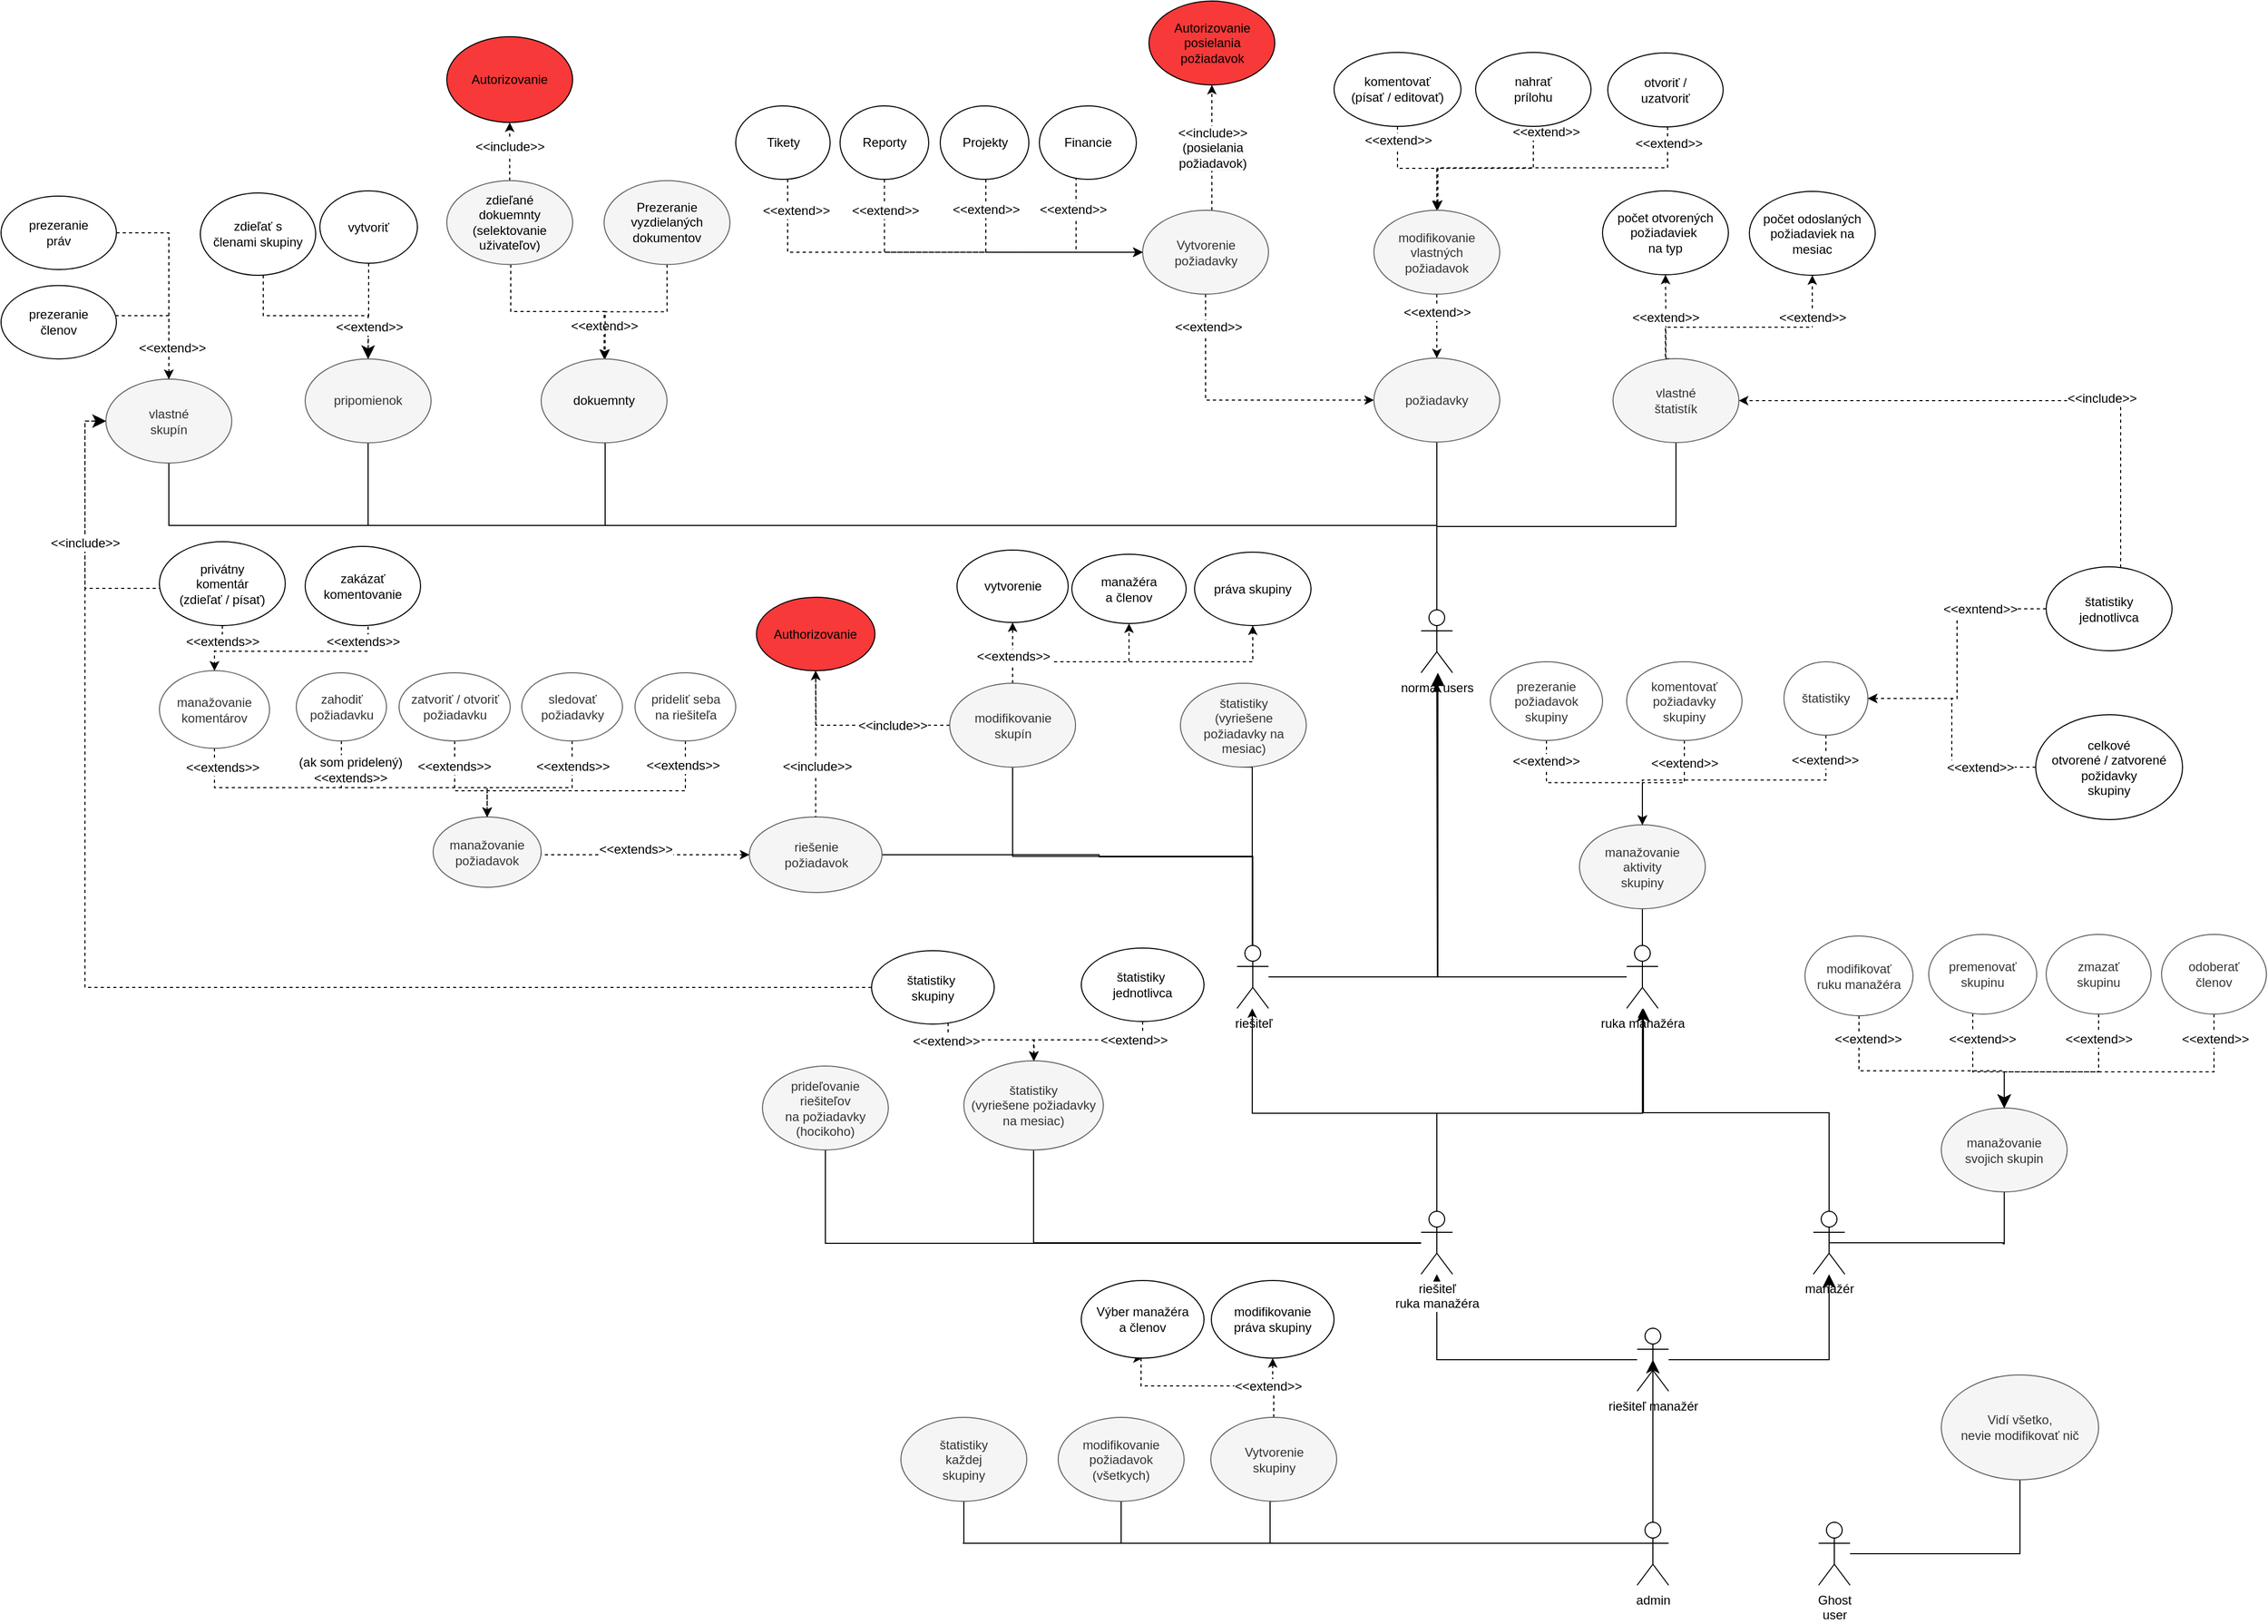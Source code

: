 <mxfile version="12.4.8"><diagram id="qzOLsZja5bKLI_6DtxqJ" name="Page-1"><mxGraphModel dx="3753" dy="2812" grid="1" gridSize="10" guides="1" tooltips="1" connect="1" arrows="1" fold="1" page="1" pageScale="1" pageWidth="827" pageHeight="1169" math="0" shadow="0"><root><mxCell id="0"/><mxCell id="1" parent="0"/><mxCell id="8R5QVo8FvuowAcpIAPAM-74" style="edgeStyle=orthogonalEdgeStyle;rounded=0;orthogonalLoop=1;jettySize=auto;html=1;startArrow=none;startFill=0;endArrow=none;endFill=0;endSize=6;exitX=0.5;exitY=0;exitDx=0;exitDy=0;exitPerimeter=0;entryX=0.5;entryY=1;entryDx=0;entryDy=0;" parent="1" source="8R5QVo8FvuowAcpIAPAM-1" target="8R5QVo8FvuowAcpIAPAM-73" edge="1"><mxGeometry relative="1" as="geometry"><Array as="points"><mxPoint x="719" y="-120"/><mxPoint x="-490" y="-120"/></Array></mxGeometry></mxCell><mxCell id="8R5QVo8FvuowAcpIAPAM-140" style="edgeStyle=orthogonalEdgeStyle;rounded=0;orthogonalLoop=1;jettySize=auto;html=1;startArrow=none;startFill=0;endArrow=none;endFill=0;endSize=6;entryX=0.5;entryY=1;entryDx=0;entryDy=0;" parent="1" source="8R5QVo8FvuowAcpIAPAM-1" target="8R5QVo8FvuowAcpIAPAM-137" edge="1"><mxGeometry relative="1" as="geometry"><Array as="points"><mxPoint x="719" y="-119"/><mxPoint x="947" y="-119"/></Array></mxGeometry></mxCell><mxCell id="8R5QVo8FvuowAcpIAPAM-1" value="normal users" style="shape=umlActor;verticalLabelPosition=bottom;labelBackgroundColor=#ffffff;verticalAlign=top;html=1;outlineConnect=0;" parent="1" vertex="1"><mxGeometry x="704" y="-39.5" width="30" height="60" as="geometry"/></mxCell><mxCell id="8R5QVo8FvuowAcpIAPAM-130" style="edgeStyle=orthogonalEdgeStyle;rounded=0;orthogonalLoop=1;jettySize=auto;html=1;startArrow=none;startFill=0;endArrow=classic;endFill=1;endSize=6;" parent="1" source="8R5QVo8FvuowAcpIAPAM-4" edge="1"><mxGeometry relative="1" as="geometry"><mxPoint x="719" y="30.5" as="targetPoint"/></mxGeometry></mxCell><mxCell id="8R5QVo8FvuowAcpIAPAM-155" style="edgeStyle=orthogonalEdgeStyle;rounded=0;orthogonalLoop=1;jettySize=auto;html=1;entryX=0.5;entryY=1;entryDx=0;entryDy=0;startArrow=none;startFill=0;endArrow=none;endFill=0;endSize=6;" parent="1" source="8R5QVo8FvuowAcpIAPAM-4" target="8R5QVo8FvuowAcpIAPAM-131" edge="1"><mxGeometry relative="1" as="geometry"/></mxCell><mxCell id="8R5QVo8FvuowAcpIAPAM-4" value="ruka manažéra" style="shape=umlActor;verticalLabelPosition=bottom;labelBackgroundColor=#ffffff;verticalAlign=top;html=1;outlineConnect=0;" parent="1" vertex="1"><mxGeometry x="900" y="280.5" width="30" height="60" as="geometry"/></mxCell><mxCell id="8R5QVo8FvuowAcpIAPAM-157" style="edgeStyle=orthogonalEdgeStyle;rounded=0;orthogonalLoop=1;jettySize=auto;html=1;startArrow=none;startFill=0;endArrow=classic;endFill=1;endSize=10;exitX=0.5;exitY=0;exitDx=0;exitDy=0;exitPerimeter=0;" parent="1" source="8R5QVo8FvuowAcpIAPAM-5" target="8R5QVo8FvuowAcpIAPAM-4" edge="1"><mxGeometry relative="1" as="geometry"><Array as="points"><mxPoint x="1093" y="440"/><mxPoint x="916" y="440"/></Array></mxGeometry></mxCell><mxCell id="8R5QVo8FvuowAcpIAPAM-5" value="manažér" style="shape=umlActor;verticalLabelPosition=bottom;labelBackgroundColor=#ffffff;verticalAlign=top;html=1;outlineConnect=0;" parent="1" vertex="1"><mxGeometry x="1078" y="534" width="30" height="60" as="geometry"/></mxCell><mxCell id="8R5QVo8FvuowAcpIAPAM-58" style="edgeStyle=orthogonalEdgeStyle;rounded=0;orthogonalLoop=1;jettySize=auto;html=1;entryX=1;entryY=0.5;entryDx=0;entryDy=0;endArrow=none;endFill=0;exitX=0.5;exitY=0;exitDx=0;exitDy=0;exitPerimeter=0;" parent="1" source="8R5QVo8FvuowAcpIAPAM-6" target="8R5QVo8FvuowAcpIAPAM-53" edge="1"><mxGeometry relative="1" as="geometry"><Array as="points"><mxPoint x="543" y="196"/><mxPoint x="397" y="196"/><mxPoint x="397" y="194"/></Array></mxGeometry></mxCell><mxCell id="8R5QVo8FvuowAcpIAPAM-59" style="edgeStyle=orthogonalEdgeStyle;rounded=0;orthogonalLoop=1;jettySize=auto;html=1;endArrow=block;endFill=1;startArrow=none;startFill=0;endSize=10;" parent="1" source="8R5QVo8FvuowAcpIAPAM-6" edge="1"><mxGeometry relative="1" as="geometry"><mxPoint x="720" y="20.5" as="targetPoint"/><Array as="points"><mxPoint x="720" y="310.5"/></Array></mxGeometry></mxCell><mxCell id="9gxvOzGLf1Xta_eEJzg0-15" style="edgeStyle=orthogonalEdgeStyle;rounded=0;orthogonalLoop=1;jettySize=auto;html=1;entryX=0.5;entryY=1;entryDx=0;entryDy=0;endArrow=none;endFill=0;exitX=0.5;exitY=0;exitDx=0;exitDy=0;exitPerimeter=0;" parent="1" source="8R5QVo8FvuowAcpIAPAM-6" target="9gxvOzGLf1Xta_eEJzg0-9" edge="1"><mxGeometry relative="1" as="geometry"/></mxCell><mxCell id="8R5QVo8FvuowAcpIAPAM-6" value="riešiteľ" style="shape=umlActor;verticalLabelPosition=bottom;labelBackgroundColor=#ffffff;verticalAlign=top;html=1;outlineConnect=0;" parent="1" vertex="1"><mxGeometry x="528.5" y="280.5" width="30" height="60" as="geometry"/></mxCell><mxCell id="8R5QVo8FvuowAcpIAPAM-158" style="edgeStyle=orthogonalEdgeStyle;rounded=0;orthogonalLoop=1;jettySize=auto;html=1;startArrow=none;startFill=0;endArrow=classic;endFill=1;endSize=10;" parent="1" source="8R5QVo8FvuowAcpIAPAM-7" target="8R5QVo8FvuowAcpIAPAM-198" edge="1"><mxGeometry relative="1" as="geometry"/></mxCell><mxCell id="8R5QVo8FvuowAcpIAPAM-250" style="edgeStyle=orthogonalEdgeStyle;rounded=0;orthogonalLoop=1;jettySize=auto;html=1;startArrow=none;startFill=0;endArrow=classic;endFill=1;endSize=10;" parent="1" source="8R5QVo8FvuowAcpIAPAM-7" target="8R5QVo8FvuowAcpIAPAM-5" edge="1"><mxGeometry relative="1" as="geometry"/></mxCell><mxCell id="8R5QVo8FvuowAcpIAPAM-7" value="riešiteľ manažér" style="shape=umlActor;verticalLabelPosition=bottom;labelBackgroundColor=#ffffff;verticalAlign=top;html=1;outlineConnect=0;" parent="1" vertex="1"><mxGeometry x="910" y="645.5" width="30" height="60" as="geometry"/></mxCell><mxCell id="8R5QVo8FvuowAcpIAPAM-160" style="edgeStyle=orthogonalEdgeStyle;rounded=0;orthogonalLoop=1;jettySize=auto;html=1;entryX=0.5;entryY=0.5;entryDx=0;entryDy=0;entryPerimeter=0;startArrow=none;startFill=0;endArrow=classic;endFill=1;endSize=10;" parent="1" source="8R5QVo8FvuowAcpIAPAM-8" target="8R5QVo8FvuowAcpIAPAM-7" edge="1"><mxGeometry relative="1" as="geometry"/></mxCell><mxCell id="8R5QVo8FvuowAcpIAPAM-8" value="admin" style="shape=umlActor;verticalLabelPosition=bottom;labelBackgroundColor=#ffffff;verticalAlign=top;html=1;outlineConnect=0;" parent="1" vertex="1"><mxGeometry x="910" y="830.5" width="30" height="60" as="geometry"/></mxCell><mxCell id="8R5QVo8FvuowAcpIAPAM-37" style="edgeStyle=orthogonalEdgeStyle;rounded=0;orthogonalLoop=1;jettySize=auto;html=1;entryX=0.5;entryY=1;entryDx=0;entryDy=0;endArrow=classic;endFill=1;dashed=1;exitX=0.5;exitY=0;exitDx=0;exitDy=0;" parent="1" source="8R5QVo8FvuowAcpIAPAM-10" target="8R5QVo8FvuowAcpIAPAM-15" edge="1"><mxGeometry relative="1" as="geometry"><Array as="points"><mxPoint x="504" y="-420"/></Array></mxGeometry></mxCell><mxCell id="8R5QVo8FvuowAcpIAPAM-38" value="&amp;lt;&amp;lt;include&amp;gt;&amp;gt;&lt;br&gt;(&lt;span style=&quot;white-space: normal ; background-color: rgb(248 , 249 , 250)&quot;&gt;posielania&lt;/span&gt;&lt;br style=&quot;white-space: normal ; background-color: rgb(248 , 249 , 250)&quot;&gt;&lt;span style=&quot;white-space: normal ; background-color: rgb(248 , 249 , 250)&quot;&gt;požiadavok)&lt;/span&gt;" style="text;html=1;align=center;verticalAlign=middle;resizable=0;points=[];;labelBackgroundColor=#ffffff;" parent="8R5QVo8FvuowAcpIAPAM-37" vertex="1" connectable="0"><mxGeometry x="-0.187" y="-33" relative="1" as="geometry"><mxPoint x="-32.97" y="-14.59" as="offset"/></mxGeometry></mxCell><mxCell id="HVVbikEKyupLRk14brgu-17" style="edgeStyle=orthogonalEdgeStyle;rounded=0;orthogonalLoop=1;jettySize=auto;html=1;entryX=0;entryY=0.5;entryDx=0;entryDy=0;dashed=1;" edge="1" parent="1" source="8R5QVo8FvuowAcpIAPAM-10" target="8R5QVo8FvuowAcpIAPAM-79"><mxGeometry relative="1" as="geometry"><Array as="points"><mxPoint x="499" y="-239"/></Array></mxGeometry></mxCell><mxCell id="HVVbikEKyupLRk14brgu-18" value="&amp;lt;&amp;lt;extend&amp;gt;&amp;gt;" style="text;html=1;align=center;verticalAlign=middle;resizable=0;points=[];labelBackgroundColor=#ffffff;" vertex="1" connectable="0" parent="HVVbikEKyupLRk14brgu-17"><mxGeometry x="-0.763" y="2" relative="1" as="geometry"><mxPoint as="offset"/></mxGeometry></mxCell><mxCell id="8R5QVo8FvuowAcpIAPAM-10" value="Vytvorenie&lt;br&gt;požiadavky" style="ellipse;whiteSpace=wrap;html=1;fillColor=#f5f5f5;strokeColor=#666666;fontColor=#333333;" parent="1" vertex="1"><mxGeometry x="438.5" y="-420.5" width="120" height="80" as="geometry"/></mxCell><mxCell id="8R5QVo8FvuowAcpIAPAM-39" style="edgeStyle=orthogonalEdgeStyle;rounded=0;orthogonalLoop=1;jettySize=auto;html=1;entryX=0;entryY=0.5;entryDx=0;entryDy=0;dashed=1;endArrow=classic;endFill=1;" parent="1" source="8R5QVo8FvuowAcpIAPAM-11" target="8R5QVo8FvuowAcpIAPAM-10" edge="1"><mxGeometry relative="1" as="geometry"><mxPoint x="374.912" y="-350.294" as="targetPoint"/><Array as="points"><mxPoint x="100" y="-380"/></Array></mxGeometry></mxCell><mxCell id="8R5QVo8FvuowAcpIAPAM-40" value="&amp;lt;&amp;lt;extend&amp;gt;&amp;gt;" style="text;html=1;align=center;verticalAlign=middle;resizable=0;points=[];;labelBackgroundColor=#ffffff;" parent="8R5QVo8FvuowAcpIAPAM-39" vertex="1" connectable="0"><mxGeometry x="-0.414" y="-18" relative="1" as="geometry"><mxPoint x="-41.67" y="-57.5" as="offset"/></mxGeometry></mxCell><mxCell id="8R5QVo8FvuowAcpIAPAM-11" value="Tikety" style="ellipse;whiteSpace=wrap;html=1;" parent="1" vertex="1"><mxGeometry x="50.5" y="-520" width="90" height="70" as="geometry"/></mxCell><mxCell id="8R5QVo8FvuowAcpIAPAM-54" style="edgeStyle=orthogonalEdgeStyle;rounded=0;orthogonalLoop=1;jettySize=auto;html=1;endArrow=classic;endFill=1;dashed=1;entryX=0;entryY=0.5;entryDx=0;entryDy=0;exitX=0.5;exitY=1;exitDx=0;exitDy=0;" parent="1" source="8R5QVo8FvuowAcpIAPAM-12" target="8R5QVo8FvuowAcpIAPAM-10" edge="1"><mxGeometry relative="1" as="geometry"><mxPoint x="374.912" y="-350.294" as="targetPoint"/><Array as="points"><mxPoint x="193" y="-380"/></Array></mxGeometry></mxCell><mxCell id="8R5QVo8FvuowAcpIAPAM-55" value="&amp;lt;&amp;lt;extend&amp;gt;&amp;gt;" style="text;html=1;align=center;verticalAlign=middle;resizable=0;points=[];;labelBackgroundColor=#ffffff;" parent="8R5QVo8FvuowAcpIAPAM-54" vertex="1" connectable="0"><mxGeometry x="-0.392" y="-1" relative="1" as="geometry"><mxPoint x="-26.32" y="-40.5" as="offset"/></mxGeometry></mxCell><mxCell id="8R5QVo8FvuowAcpIAPAM-12" value="Reporty" style="ellipse;whiteSpace=wrap;html=1;" parent="1" vertex="1"><mxGeometry x="150" y="-520" width="84.5" height="70" as="geometry"/></mxCell><mxCell id="8R5QVo8FvuowAcpIAPAM-43" style="edgeStyle=orthogonalEdgeStyle;rounded=0;orthogonalLoop=1;jettySize=auto;html=1;dashed=1;endArrow=classic;endFill=1;entryX=0;entryY=0.5;entryDx=0;entryDy=0;exitX=0.5;exitY=1;exitDx=0;exitDy=0;" parent="1" source="8R5QVo8FvuowAcpIAPAM-13" target="8R5QVo8FvuowAcpIAPAM-10" edge="1"><mxGeometry relative="1" as="geometry"><mxPoint x="374.912" y="-350.294" as="targetPoint"/><Array as="points"><mxPoint x="375" y="-490.5"/><mxPoint x="375" y="-380.5"/></Array></mxGeometry></mxCell><mxCell id="8R5QVo8FvuowAcpIAPAM-44" value="&amp;lt;&amp;lt;extend&amp;gt;&amp;gt;" style="text;html=1;align=center;verticalAlign=middle;resizable=0;points=[];;labelBackgroundColor=#ffffff;" parent="8R5QVo8FvuowAcpIAPAM-43" vertex="1" connectable="0"><mxGeometry x="0.109" y="-3" relative="1" as="geometry"><mxPoint x="-0.29" y="-3.79" as="offset"/></mxGeometry></mxCell><mxCell id="8R5QVo8FvuowAcpIAPAM-13" value="Financie" style="ellipse;whiteSpace=wrap;html=1;" parent="1" vertex="1"><mxGeometry x="340" y="-520" width="92.5" height="70" as="geometry"/></mxCell><mxCell id="8R5QVo8FvuowAcpIAPAM-15" value="Autorizovanie&lt;br&gt;posielania&lt;br&gt;požiadavok" style="ellipse;whiteSpace=wrap;html=1;fillColor=#F73939;" parent="1" vertex="1"><mxGeometry x="444.5" y="-620" width="120" height="80" as="geometry"/></mxCell><mxCell id="8R5QVo8FvuowAcpIAPAM-235" style="edgeStyle=orthogonalEdgeStyle;rounded=0;orthogonalLoop=1;jettySize=auto;html=1;entryX=0.5;entryY=0;entryDx=0;entryDy=0;dashed=1;startArrow=none;startFill=0;endArrow=classic;endFill=1;endSize=6;" parent="1" source="8R5QVo8FvuowAcpIAPAM-34" target="8R5QVo8FvuowAcpIAPAM-226" edge="1"><mxGeometry relative="1" as="geometry"/></mxCell><mxCell id="8R5QVo8FvuowAcpIAPAM-237" value="&amp;lt;&amp;lt;extend&amp;gt;&amp;gt;" style="text;html=1;align=center;verticalAlign=middle;resizable=0;points=[];;labelBackgroundColor=#ffffff;" parent="8R5QVo8FvuowAcpIAPAM-235" vertex="1" connectable="0"><mxGeometry x="-0.444" y="-5" relative="1" as="geometry"><mxPoint x="-55.67" y="17.25" as="offset"/></mxGeometry></mxCell><mxCell id="8R5QVo8FvuowAcpIAPAM-34" value="Prezeranie&lt;br&gt;vyzdielaných&lt;br&gt;dokumentov" style="ellipse;whiteSpace=wrap;html=1;fillColor=#F5F5F5;strokeColor=#666666;" parent="1" vertex="1"><mxGeometry x="-75" y="-448.75" width="120" height="80" as="geometry"/></mxCell><mxCell id="8R5QVo8FvuowAcpIAPAM-53" value="riešenie &lt;br&gt;požiadavok" style="ellipse;whiteSpace=wrap;html=1;fillColor=#f5f5f5;strokeColor=#666666;fontColor=#333333;" parent="1" vertex="1"><mxGeometry x="63.5" y="158" width="126.5" height="72" as="geometry"/></mxCell><mxCell id="8R5QVo8FvuowAcpIAPAM-62" style="edgeStyle=orthogonalEdgeStyle;rounded=0;orthogonalLoop=1;jettySize=auto;html=1;startArrow=classic;startFill=1;endArrow=none;endFill=0;endSize=6;dashed=1;exitX=0.5;exitY=1;exitDx=0;exitDy=0;" parent="1" source="9gxvOzGLf1Xta_eEJzg0-20" target="8R5QVo8FvuowAcpIAPAM-53" edge="1"><mxGeometry relative="1" as="geometry"><mxPoint x="137.412" y="87.941" as="sourcePoint"/></mxGeometry></mxCell><mxCell id="8R5QVo8FvuowAcpIAPAM-63" value="&amp;lt;&amp;lt;include&amp;gt;&amp;gt;" style="text;html=1;align=center;verticalAlign=middle;resizable=0;points=[];;labelBackgroundColor=#ffffff;" parent="8R5QVo8FvuowAcpIAPAM-62" vertex="1" connectable="0"><mxGeometry x="-0.314" y="31" relative="1" as="geometry"><mxPoint x="-30" y="43.5" as="offset"/></mxGeometry></mxCell><mxCell id="8R5QVo8FvuowAcpIAPAM-113" style="edgeStyle=orthogonalEdgeStyle;rounded=0;orthogonalLoop=1;jettySize=auto;html=1;entryX=0.5;entryY=0;entryDx=0;entryDy=0;dashed=1;startArrow=none;startFill=0;endArrow=classic;endFill=1;endSize=6;" parent="1" source="8R5QVo8FvuowAcpIAPAM-69" target="8R5QVo8FvuowAcpIAPAM-102" edge="1"><mxGeometry relative="1" as="geometry"/></mxCell><mxCell id="8R5QVo8FvuowAcpIAPAM-116" value="&amp;lt;&amp;lt;extends&amp;gt;&amp;gt;" style="text;html=1;align=center;verticalAlign=middle;resizable=0;points=[];;labelBackgroundColor=#ffffff;" parent="8R5QVo8FvuowAcpIAPAM-113" vertex="1" connectable="0"><mxGeometry x="-0.396" y="24" relative="1" as="geometry"><mxPoint x="-24" as="offset"/></mxGeometry></mxCell><mxCell id="8R5QVo8FvuowAcpIAPAM-127" style="edgeStyle=orthogonalEdgeStyle;rounded=0;orthogonalLoop=1;jettySize=auto;html=1;entryX=0;entryY=0.5;entryDx=0;entryDy=0;dashed=1;startArrow=none;startFill=0;endArrow=classic;endFill=1;endSize=6;exitX=0;exitY=0.5;exitDx=0;exitDy=0;" parent="1" source="8R5QVo8FvuowAcpIAPAM-69" target="8R5QVo8FvuowAcpIAPAM-73" edge="1"><mxGeometry relative="1" as="geometry"><Array as="points"><mxPoint x="-499" y="-63"/><mxPoint x="-470" y="-63"/><mxPoint x="-470" y="-60"/><mxPoint x="-570" y="-60"/><mxPoint x="-570" y="-219"/></Array></mxGeometry></mxCell><mxCell id="8R5QVo8FvuowAcpIAPAM-69" value="privátny&lt;br&gt;komentár&lt;br&gt;(zdieľať / písať)" style="ellipse;whiteSpace=wrap;html=1;" parent="1" vertex="1"><mxGeometry x="-499" y="-104.5" width="120" height="80" as="geometry"/></mxCell><mxCell id="8R5QVo8FvuowAcpIAPAM-73" value="vlastné&lt;br&gt;skupín" style="ellipse;whiteSpace=wrap;html=1;fillColor=#f5f5f5;strokeColor=#666666;fontColor=#333333;" parent="1" vertex="1"><mxGeometry x="-550" y="-259.5" width="120" height="80" as="geometry"/></mxCell><mxCell id="8R5QVo8FvuowAcpIAPAM-85" style="edgeStyle=orthogonalEdgeStyle;rounded=0;orthogonalLoop=1;jettySize=auto;html=1;entryX=0.5;entryY=0;entryDx=0;entryDy=0;entryPerimeter=0;startArrow=none;startFill=0;endArrow=none;endFill=0;endSize=6;" parent="1" source="8R5QVo8FvuowAcpIAPAM-79" target="8R5QVo8FvuowAcpIAPAM-1" edge="1"><mxGeometry relative="1" as="geometry"><Array as="points"><mxPoint x="719" y="-159.5"/><mxPoint x="719" y="-159.5"/></Array></mxGeometry></mxCell><mxCell id="8R5QVo8FvuowAcpIAPAM-79" value="požiadavky" style="ellipse;whiteSpace=wrap;html=1;fillColor=#f5f5f5;strokeColor=#666666;fontColor=#333333;" parent="1" vertex="1"><mxGeometry x="659" y="-279.5" width="120" height="80" as="geometry"/></mxCell><mxCell id="8R5QVo8FvuowAcpIAPAM-183" style="edgeStyle=orthogonalEdgeStyle;rounded=0;orthogonalLoop=1;jettySize=auto;html=1;entryX=0;entryY=0.5;entryDx=0;entryDy=0;dashed=1;startArrow=none;startFill=0;endArrow=classic;endFill=1;endSize=6;exitX=1;exitY=0.5;exitDx=0;exitDy=0;" parent="1" source="8R5QVo8FvuowAcpIAPAM-100" target="8R5QVo8FvuowAcpIAPAM-53" edge="1"><mxGeometry relative="1" as="geometry"><Array as="points"><mxPoint x="-135" y="194"/></Array></mxGeometry></mxCell><mxCell id="8R5QVo8FvuowAcpIAPAM-184" value="&amp;lt;&amp;lt;extends&amp;gt;&amp;gt;" style="text;html=1;align=center;verticalAlign=middle;resizable=0;points=[];;labelBackgroundColor=#ffffff;" parent="8R5QVo8FvuowAcpIAPAM-183" vertex="1" connectable="0"><mxGeometry x="-0.194" y="-1" relative="1" as="geometry"><mxPoint x="11.5" y="-6" as="offset"/></mxGeometry></mxCell><mxCell id="8R5QVo8FvuowAcpIAPAM-100" value="manažovanie&lt;br&gt;požiadavok" style="ellipse;whiteSpace=wrap;html=1;fillColor=#f5f5f5;strokeColor=#666666;fontColor=#333333;" parent="1" vertex="1"><mxGeometry x="-238" y="158" width="103" height="67" as="geometry"/></mxCell><mxCell id="8R5QVo8FvuowAcpIAPAM-117" style="edgeStyle=orthogonalEdgeStyle;rounded=0;orthogonalLoop=1;jettySize=auto;html=1;entryX=0.5;entryY=0;entryDx=0;entryDy=0;dashed=1;startArrow=none;startFill=0;endArrow=classic;endFill=1;endSize=6;exitX=0.5;exitY=1;exitDx=0;exitDy=0;" parent="1" source="8R5QVo8FvuowAcpIAPAM-102" target="8R5QVo8FvuowAcpIAPAM-100" edge="1"><mxGeometry relative="1" as="geometry"><Array as="points"><mxPoint x="-447" y="130"/><mxPoint x="-187" y="130"/></Array></mxGeometry></mxCell><mxCell id="8R5QVo8FvuowAcpIAPAM-126" value="&amp;lt;&amp;lt;extends&amp;gt;&amp;gt;" style="text;html=1;align=center;verticalAlign=middle;resizable=0;points=[];;labelBackgroundColor=#ffffff;" parent="8R5QVo8FvuowAcpIAPAM-117" vertex="1" connectable="0"><mxGeometry x="-0.23" y="-1" relative="1" as="geometry"><mxPoint x="-80.43" y="-20.5" as="offset"/></mxGeometry></mxCell><mxCell id="8R5QVo8FvuowAcpIAPAM-102" value="manažovanie&lt;br&gt;komentárov" style="ellipse;whiteSpace=wrap;html=1;fillColor=#FFFFFF;strokeColor=#666666;fontColor=#333333;" parent="1" vertex="1"><mxGeometry x="-499" y="18.5" width="105" height="74" as="geometry"/></mxCell><mxCell id="8R5QVo8FvuowAcpIAPAM-118" style="edgeStyle=orthogonalEdgeStyle;rounded=0;orthogonalLoop=1;jettySize=auto;html=1;entryX=0.5;entryY=0;entryDx=0;entryDy=0;dashed=1;startArrow=none;startFill=0;endArrow=classic;endFill=1;endSize=6;exitX=0.5;exitY=1;exitDx=0;exitDy=0;" parent="1" source="8R5QVo8FvuowAcpIAPAM-103" target="8R5QVo8FvuowAcpIAPAM-100" edge="1"><mxGeometry relative="1" as="geometry"><Array as="points"><mxPoint x="-217" y="133"/><mxPoint x="-187" y="133"/></Array></mxGeometry></mxCell><mxCell id="8R5QVo8FvuowAcpIAPAM-239" value="&amp;lt;&amp;lt;extends&amp;gt;&amp;gt;" style="text;html=1;align=center;verticalAlign=middle;resizable=0;points=[];;labelBackgroundColor=#ffffff;" parent="8R5QVo8FvuowAcpIAPAM-118" vertex="1" connectable="0"><mxGeometry x="-0.646" y="1" relative="1" as="geometry"><mxPoint x="-1.36" y="6.21" as="offset"/></mxGeometry></mxCell><mxCell id="8R5QVo8FvuowAcpIAPAM-103" value="zatvoriť / otvoriť&lt;br&gt;požiadavku" style="ellipse;whiteSpace=wrap;html=1;fillColor=#FFFFFF;strokeColor=#666666;fontColor=#333333;" parent="1" vertex="1"><mxGeometry x="-270.5" y="20.5" width="106" height="65" as="geometry"/></mxCell><mxCell id="8R5QVo8FvuowAcpIAPAM-108" style="edgeStyle=orthogonalEdgeStyle;rounded=0;orthogonalLoop=1;jettySize=auto;html=1;entryX=0.5;entryY=0;entryDx=0;entryDy=0;dashed=1;startArrow=none;startFill=0;endArrow=classic;endFill=1;endSize=6;exitX=0.5;exitY=1;exitDx=0;exitDy=0;" parent="1" source="8R5QVo8FvuowAcpIAPAM-104" target="8R5QVo8FvuowAcpIAPAM-102" edge="1"><mxGeometry relative="1" as="geometry"><mxPoint x="-242" y="-24.5" as="sourcePoint"/><Array as="points"><mxPoint x="-300"/><mxPoint x="-446"/></Array></mxGeometry></mxCell><mxCell id="8R5QVo8FvuowAcpIAPAM-114" value="&amp;lt;&amp;lt;extends&amp;gt;&amp;gt;" style="text;html=1;align=center;verticalAlign=middle;resizable=0;points=[];;labelBackgroundColor=#ffffff;" parent="8R5QVo8FvuowAcpIAPAM-108" vertex="1" connectable="0"><mxGeometry x="-0.318" y="4" relative="1" as="geometry"><mxPoint x="32" y="-13.5" as="offset"/></mxGeometry></mxCell><mxCell id="8R5QVo8FvuowAcpIAPAM-104" value="zakázať&lt;br&gt;komentovanie" style="ellipse;whiteSpace=wrap;html=1;fillColor=#FFFFFF;" parent="1" vertex="1"><mxGeometry x="-360" y="-100" width="110" height="75.5" as="geometry"/></mxCell><mxCell id="8R5QVo8FvuowAcpIAPAM-121" style="edgeStyle=orthogonalEdgeStyle;rounded=0;orthogonalLoop=1;jettySize=auto;html=1;entryX=0.5;entryY=0;entryDx=0;entryDy=0;dashed=1;startArrow=none;startFill=0;endArrow=classic;endFill=1;endSize=6;exitX=0.5;exitY=1;exitDx=0;exitDy=0;" parent="1" source="8R5QVo8FvuowAcpIAPAM-107" target="8R5QVo8FvuowAcpIAPAM-100" edge="1"><mxGeometry relative="1" as="geometry"><Array as="points"><mxPoint x="-326" y="130"/><mxPoint x="-187" y="130"/></Array></mxGeometry></mxCell><mxCell id="8R5QVo8FvuowAcpIAPAM-124" value="(ak som pridelený)&lt;br&gt;&amp;lt;&amp;lt;extends&amp;gt;&amp;gt;" style="text;html=1;align=center;verticalAlign=middle;resizable=0;points=[];;labelBackgroundColor=#ffffff;" parent="8R5QVo8FvuowAcpIAPAM-121" vertex="1" connectable="0"><mxGeometry x="-0.652" y="-5" relative="1" as="geometry"><mxPoint x="13" y="-9.5" as="offset"/></mxGeometry></mxCell><mxCell id="8R5QVo8FvuowAcpIAPAM-107" value="zahodiť&lt;br&gt;požiadavku" style="ellipse;whiteSpace=wrap;html=1;fillColor=#FFFFFF;strokeColor=#666666;fontColor=#333333;" parent="1" vertex="1"><mxGeometry x="-368.5" y="20.5" width="86" height="65" as="geometry"/></mxCell><mxCell id="8R5QVo8FvuowAcpIAPAM-131" value="manažovanie&lt;br&gt;aktivity&lt;br&gt;skupiny" style="ellipse;whiteSpace=wrap;html=1;fillColor=#f5f5f5;strokeColor=#666666;fontColor=#333333;" parent="1" vertex="1"><mxGeometry x="855" y="165.5" width="120" height="80" as="geometry"/></mxCell><mxCell id="8R5QVo8FvuowAcpIAPAM-146" style="edgeStyle=orthogonalEdgeStyle;rounded=0;orthogonalLoop=1;jettySize=auto;html=1;entryX=0.5;entryY=0;entryDx=0;entryDy=0;dashed=1;startArrow=none;startFill=0;endArrow=classic;endFill=1;endSize=6;" parent="1" source="8R5QVo8FvuowAcpIAPAM-132" target="8R5QVo8FvuowAcpIAPAM-131" edge="1"><mxGeometry relative="1" as="geometry"/></mxCell><mxCell id="8R5QVo8FvuowAcpIAPAM-152" value="&amp;lt;&amp;lt;extend&amp;gt;&amp;gt;" style="text;html=1;align=center;verticalAlign=middle;resizable=0;points=[];;labelBackgroundColor=#ffffff;" parent="8R5QVo8FvuowAcpIAPAM-146" vertex="1" connectable="0"><mxGeometry x="-0.651" y="17" relative="1" as="geometry"><mxPoint x="-17.5" y="-10" as="offset"/></mxGeometry></mxCell><mxCell id="8R5QVo8FvuowAcpIAPAM-132" value="prezeranie&lt;br&gt;požiadavok&lt;br&gt;skupiny" style="ellipse;whiteSpace=wrap;html=1;fillColor=#FFFFFF;strokeColor=#666666;fontColor=#333333;" parent="1" vertex="1"><mxGeometry x="770" y="10" width="107" height="75" as="geometry"/></mxCell><mxCell id="8R5QVo8FvuowAcpIAPAM-147" style="edgeStyle=orthogonalEdgeStyle;rounded=0;orthogonalLoop=1;jettySize=auto;html=1;entryX=0.5;entryY=0;entryDx=0;entryDy=0;dashed=1;startArrow=none;startFill=0;endArrow=classic;endFill=1;endSize=6;" parent="1" source="8R5QVo8FvuowAcpIAPAM-133" target="8R5QVo8FvuowAcpIAPAM-131" edge="1"><mxGeometry relative="1" as="geometry"/></mxCell><mxCell id="8R5QVo8FvuowAcpIAPAM-151" value="&amp;lt;&amp;lt;extend&amp;gt;&amp;gt;" style="text;html=1;align=center;verticalAlign=middle;resizable=0;points=[];;labelBackgroundColor=#ffffff;" parent="8R5QVo8FvuowAcpIAPAM-147" vertex="1" connectable="0"><mxGeometry x="-0.332" relative="1" as="geometry"><mxPoint x="-0.5" y="-18.5" as="offset"/></mxGeometry></mxCell><mxCell id="8R5QVo8FvuowAcpIAPAM-133" value="komentovať&lt;br&gt;požiadavky&lt;br&gt;skupiny" style="ellipse;whiteSpace=wrap;html=1;fillColor=#FFFFFF;strokeColor=#666666;fontColor=#333333;" parent="1" vertex="1"><mxGeometry x="900" y="10" width="110" height="75" as="geometry"/></mxCell><mxCell id="8R5QVo8FvuowAcpIAPAM-181" style="edgeStyle=orthogonalEdgeStyle;rounded=0;orthogonalLoop=1;jettySize=auto;html=1;entryX=0.5;entryY=0;entryDx=0;entryDy=0;dashed=1;startArrow=none;startFill=0;endArrow=classic;endFill=1;endSize=6;exitX=0.5;exitY=1;exitDx=0;exitDy=0;" parent="1" source="8R5QVo8FvuowAcpIAPAM-134" target="8R5QVo8FvuowAcpIAPAM-100" edge="1"><mxGeometry relative="1" as="geometry"><Array as="points"><mxPoint x="-106" y="130"/><mxPoint x="-187" y="130"/></Array></mxGeometry></mxCell><mxCell id="8R5QVo8FvuowAcpIAPAM-182" value="&amp;lt;&amp;lt;extends&amp;gt;&amp;gt;" style="text;html=1;align=center;verticalAlign=middle;resizable=0;points=[];;labelBackgroundColor=#ffffff;" parent="8R5QVo8FvuowAcpIAPAM-181" vertex="1" connectable="0"><mxGeometry x="-0.647" y="1" relative="1" as="geometry"><mxPoint x="-0.29" y="-2.36" as="offset"/></mxGeometry></mxCell><mxCell id="8R5QVo8FvuowAcpIAPAM-134" value="sledovať&lt;br&gt;požiadavky" style="ellipse;whiteSpace=wrap;html=1;fillColor=#FFFFFF;strokeColor=#666666;fontColor=#333333;" parent="1" vertex="1"><mxGeometry x="-153.5" y="20.5" width="96" height="65" as="geometry"/></mxCell><mxCell id="8R5QVo8FvuowAcpIAPAM-148" style="edgeStyle=orthogonalEdgeStyle;rounded=0;orthogonalLoop=1;jettySize=auto;html=1;entryX=0.5;entryY=0;entryDx=0;entryDy=0;dashed=1;startArrow=none;startFill=0;endArrow=classic;endFill=1;endSize=6;exitX=0.5;exitY=1;exitDx=0;exitDy=0;" parent="1" source="8R5QVo8FvuowAcpIAPAM-136" target="8R5QVo8FvuowAcpIAPAM-131" edge="1"><mxGeometry relative="1" as="geometry"/></mxCell><mxCell id="8R5QVo8FvuowAcpIAPAM-150" value="&amp;lt;&amp;lt;extend&amp;gt;&amp;gt;" style="text;html=1;align=center;verticalAlign=middle;resizable=0;points=[];;labelBackgroundColor=#ffffff;" parent="8R5QVo8FvuowAcpIAPAM-148" vertex="1" connectable="0"><mxGeometry x="-0.255" y="-2" relative="1" as="geometry"><mxPoint x="52.5" y="-17.5" as="offset"/></mxGeometry></mxCell><mxCell id="8R5QVo8FvuowAcpIAPAM-136" value="štatistiky" style="ellipse;whiteSpace=wrap;html=1;fillColor=#FFFFFF;strokeColor=#666666;fontColor=#333333;" parent="1" vertex="1"><mxGeometry x="1050" y="10" width="80" height="70" as="geometry"/></mxCell><mxCell id="8R5QVo8FvuowAcpIAPAM-141" style="edgeStyle=orthogonalEdgeStyle;rounded=0;orthogonalLoop=1;jettySize=auto;html=1;entryX=0.5;entryY=1;entryDx=0;entryDy=0;startArrow=none;startFill=0;endArrow=classic;endFill=1;endSize=6;dashed=1;exitX=0.42;exitY=0.004;exitDx=0;exitDy=0;exitPerimeter=0;" parent="1" source="8R5QVo8FvuowAcpIAPAM-137" target="8R5QVo8FvuowAcpIAPAM-138" edge="1"><mxGeometry relative="1" as="geometry"/></mxCell><mxCell id="8R5QVo8FvuowAcpIAPAM-143" value="&amp;lt;&amp;lt;extend&amp;gt;&amp;gt;" style="text;html=1;align=center;verticalAlign=middle;resizable=0;points=[];;labelBackgroundColor=#ffffff;" parent="8R5QVo8FvuowAcpIAPAM-141" vertex="1" connectable="0"><mxGeometry x="0.273" y="-1" relative="1" as="geometry"><mxPoint x="-1" y="11.5" as="offset"/></mxGeometry></mxCell><mxCell id="8R5QVo8FvuowAcpIAPAM-142" style="edgeStyle=orthogonalEdgeStyle;rounded=0;orthogonalLoop=1;jettySize=auto;html=1;entryX=0.5;entryY=1;entryDx=0;entryDy=0;dashed=1;startArrow=none;startFill=0;endArrow=classic;endFill=1;endSize=6;exitX=0.5;exitY=0;exitDx=0;exitDy=0;" parent="1" source="8R5QVo8FvuowAcpIAPAM-137" target="8R5QVo8FvuowAcpIAPAM-139" edge="1"><mxGeometry relative="1" as="geometry"><Array as="points"><mxPoint x="937" y="-279"/><mxPoint x="937" y="-309"/><mxPoint x="1077" y="-309"/></Array></mxGeometry></mxCell><mxCell id="8R5QVo8FvuowAcpIAPAM-144" value="&amp;lt;&amp;lt;extend&amp;gt;&amp;gt;" style="text;html=1;align=center;verticalAlign=middle;resizable=0;points=[];;labelBackgroundColor=#ffffff;" parent="8R5QVo8FvuowAcpIAPAM-142" vertex="1" connectable="0"><mxGeometry x="0.174" y="3" relative="1" as="geometry"><mxPoint x="45.5" y="-6.5" as="offset"/></mxGeometry></mxCell><mxCell id="8R5QVo8FvuowAcpIAPAM-137" value="vlastné&lt;br&gt;štatistík" style="ellipse;whiteSpace=wrap;html=1;fillColor=#f5f5f5;strokeColor=#666666;fontColor=#333333;" parent="1" vertex="1"><mxGeometry x="887" y="-279" width="120" height="80" as="geometry"/></mxCell><mxCell id="8R5QVo8FvuowAcpIAPAM-138" value="počet otvorených&lt;br&gt;požiadaviek&amp;nbsp;&lt;br&gt;na typ" style="ellipse;whiteSpace=wrap;html=1;fillColor=#FFFFFF;" parent="1" vertex="1"><mxGeometry x="877" y="-439" width="120" height="80" as="geometry"/></mxCell><mxCell id="8R5QVo8FvuowAcpIAPAM-139" value="počet odoslaných&lt;br&gt;požiadaviek na&lt;br&gt;mesiac" style="ellipse;whiteSpace=wrap;html=1;fillColor=#FFFFFF;" parent="1" vertex="1"><mxGeometry x="1017" y="-438.5" width="120" height="80" as="geometry"/></mxCell><mxCell id="8R5QVo8FvuowAcpIAPAM-257" style="edgeStyle=orthogonalEdgeStyle;rounded=0;orthogonalLoop=1;jettySize=auto;html=1;entryX=0.5;entryY=0.5;entryDx=0;entryDy=0;entryPerimeter=0;startArrow=none;startFill=0;endArrow=none;endFill=0;endSize=10;exitX=0.5;exitY=1;exitDx=0;exitDy=0;" parent="1" source="8R5QVo8FvuowAcpIAPAM-145" target="8R5QVo8FvuowAcpIAPAM-5" edge="1"><mxGeometry relative="1" as="geometry"><Array as="points"><mxPoint x="1259" y="565"/></Array></mxGeometry></mxCell><mxCell id="8R5QVo8FvuowAcpIAPAM-145" value="manažovanie&lt;br&gt;svojich skupin" style="ellipse;whiteSpace=wrap;html=1;fillColor=#f5f5f5;strokeColor=#666666;fontColor=#333333;" parent="1" vertex="1"><mxGeometry x="1200" y="435.5" width="120" height="80" as="geometry"/></mxCell><mxCell id="8R5QVo8FvuowAcpIAPAM-164" style="edgeStyle=orthogonalEdgeStyle;rounded=0;orthogonalLoop=1;jettySize=auto;html=1;entryX=0.5;entryY=0;entryDx=0;entryDy=0;startArrow=none;startFill=0;endArrow=classic;endFill=1;endSize=10;dashed=1;" parent="1" source="8R5QVo8FvuowAcpIAPAM-161" target="8R5QVo8FvuowAcpIAPAM-145" edge="1"><mxGeometry relative="1" as="geometry"><Array as="points"><mxPoint x="1230" y="401"/><mxPoint x="1260" y="401"/></Array></mxGeometry></mxCell><mxCell id="8R5QVo8FvuowAcpIAPAM-171" value="&amp;lt;&amp;lt;extend&amp;gt;&amp;gt;" style="text;html=1;align=center;verticalAlign=middle;resizable=0;points=[];;labelBackgroundColor=#ffffff;" parent="8R5QVo8FvuowAcpIAPAM-164" vertex="1" connectable="0"><mxGeometry x="-0.512" y="28" relative="1" as="geometry"><mxPoint x="-19" y="-5" as="offset"/></mxGeometry></mxCell><mxCell id="8R5QVo8FvuowAcpIAPAM-161" value="premenovať&lt;br&gt;skupinu" style="ellipse;whiteSpace=wrap;html=1;fillColor=#FFFFFF;strokeColor=#666666;fontColor=#333333;" parent="1" vertex="1"><mxGeometry x="1188" y="270" width="103" height="76" as="geometry"/></mxCell><mxCell id="8R5QVo8FvuowAcpIAPAM-165" style="edgeStyle=orthogonalEdgeStyle;rounded=0;orthogonalLoop=1;jettySize=auto;html=1;dashed=1;startArrow=none;startFill=0;endArrow=classic;endFill=1;endSize=10;" parent="1" source="8R5QVo8FvuowAcpIAPAM-162" target="8R5QVo8FvuowAcpIAPAM-145" edge="1"><mxGeometry relative="1" as="geometry"><Array as="points"><mxPoint x="1350" y="401"/><mxPoint x="1260" y="401"/></Array></mxGeometry></mxCell><mxCell id="8R5QVo8FvuowAcpIAPAM-170" value="&amp;lt;&amp;lt;extend&amp;gt;&amp;gt;" style="text;html=1;align=center;verticalAlign=middle;resizable=0;points=[];;labelBackgroundColor=#ffffff;" parent="8R5QVo8FvuowAcpIAPAM-165" vertex="1" connectable="0"><mxGeometry x="-0.361" y="1" relative="1" as="geometry"><mxPoint x="2.5" y="-32" as="offset"/></mxGeometry></mxCell><mxCell id="8R5QVo8FvuowAcpIAPAM-162" value="zmazať&lt;br&gt;skupinu" style="ellipse;whiteSpace=wrap;html=1;fillColor=#FFFFFF;strokeColor=#666666;fontColor=#333333;" parent="1" vertex="1"><mxGeometry x="1300" y="270" width="100" height="76" as="geometry"/></mxCell><mxCell id="8R5QVo8FvuowAcpIAPAM-166" style="edgeStyle=orthogonalEdgeStyle;rounded=0;orthogonalLoop=1;jettySize=auto;html=1;entryX=0.5;entryY=0;entryDx=0;entryDy=0;dashed=1;startArrow=none;startFill=0;endArrow=classic;endFill=1;endSize=10;exitX=0.5;exitY=1;exitDx=0;exitDy=0;" parent="1" source="8R5QVo8FvuowAcpIAPAM-163" target="8R5QVo8FvuowAcpIAPAM-145" edge="1"><mxGeometry relative="1" as="geometry"><Array as="points"><mxPoint x="1460" y="401"/><mxPoint x="1260" y="401"/></Array></mxGeometry></mxCell><mxCell id="8R5QVo8FvuowAcpIAPAM-167" value="&amp;lt;&amp;lt;extend&amp;gt;&amp;gt;" style="text;html=1;align=center;verticalAlign=middle;resizable=0;points=[];;labelBackgroundColor=#ffffff;" parent="8R5QVo8FvuowAcpIAPAM-166" vertex="1" connectable="0"><mxGeometry x="-0.158" y="4" relative="1" as="geometry"><mxPoint x="67.5" y="-35" as="offset"/></mxGeometry></mxCell><mxCell id="8R5QVo8FvuowAcpIAPAM-163" value="odoberať&lt;br&gt;členov" style="ellipse;whiteSpace=wrap;html=1;fillColor=#FFFFFF;strokeColor=#666666;fontColor=#333333;" parent="1" vertex="1"><mxGeometry x="1410" y="270" width="100" height="76" as="geometry"/></mxCell><mxCell id="8R5QVo8FvuowAcpIAPAM-219" style="edgeStyle=orthogonalEdgeStyle;rounded=0;orthogonalLoop=1;jettySize=auto;html=1;entryX=0.5;entryY=0.5;entryDx=0;entryDy=0;entryPerimeter=0;startArrow=none;startFill=0;endArrow=none;endFill=0;endSize=6;exitX=0.5;exitY=1;exitDx=0;exitDy=0;" parent="1" source="8R5QVo8FvuowAcpIAPAM-177" target="8R5QVo8FvuowAcpIAPAM-8" edge="1"><mxGeometry relative="1" as="geometry"><Array as="points"><mxPoint x="417" y="850.5"/><mxPoint x="924" y="850.5"/></Array></mxGeometry></mxCell><mxCell id="8R5QVo8FvuowAcpIAPAM-177" value="modifikovanie&lt;br&gt;požiadavok&lt;br&gt;(všetkych)" style="ellipse;whiteSpace=wrap;html=1;fillColor=#f5f5f5;strokeColor=#666666;fontColor=#333333;" parent="1" vertex="1"><mxGeometry x="358" y="730.5" width="120" height="80" as="geometry"/></mxCell><mxCell id="8R5QVo8FvuowAcpIAPAM-220" style="edgeStyle=orthogonalEdgeStyle;rounded=0;orthogonalLoop=1;jettySize=auto;html=1;entryX=0.5;entryY=0.5;entryDx=0;entryDy=0;entryPerimeter=0;startArrow=none;startFill=0;endArrow=none;endFill=0;endSize=6;exitX=0.5;exitY=1;exitDx=0;exitDy=0;" parent="1" source="8R5QVo8FvuowAcpIAPAM-178" target="8R5QVo8FvuowAcpIAPAM-8" edge="1"><mxGeometry relative="1" as="geometry"><Array as="points"><mxPoint x="267" y="850.5"/><mxPoint x="924" y="850.5"/></Array></mxGeometry></mxCell><mxCell id="8R5QVo8FvuowAcpIAPAM-178" value="štatistiky&lt;br&gt;každej&lt;br&gt;skupiny" style="ellipse;whiteSpace=wrap;html=1;fillColor=#f5f5f5;strokeColor=#666666;fontColor=#333333;" parent="1" vertex="1"><mxGeometry x="208" y="730.5" width="120" height="80" as="geometry"/></mxCell><mxCell id="8R5QVo8FvuowAcpIAPAM-207" style="edgeStyle=orthogonalEdgeStyle;rounded=0;orthogonalLoop=1;jettySize=auto;html=1;startArrow=none;startFill=0;endArrow=classic;endFill=1;endSize=6;dashed=1;exitX=0.5;exitY=0;exitDx=0;exitDy=0;entryX=0.5;entryY=1;entryDx=0;entryDy=0;" parent="1" source="8R5QVo8FvuowAcpIAPAM-179" target="8R5QVo8FvuowAcpIAPAM-206" edge="1"><mxGeometry relative="1" as="geometry"><Array as="points"><mxPoint x="563" y="700.5"/><mxPoint x="437" y="700.5"/></Array></mxGeometry></mxCell><mxCell id="8R5QVo8FvuowAcpIAPAM-210" style="edgeStyle=orthogonalEdgeStyle;rounded=0;orthogonalLoop=1;jettySize=auto;html=1;dashed=1;startArrow=none;startFill=0;endArrow=classic;endFill=1;endSize=6;" parent="1" source="8R5QVo8FvuowAcpIAPAM-179" target="8R5QVo8FvuowAcpIAPAM-205" edge="1"><mxGeometry relative="1" as="geometry"/></mxCell><mxCell id="8R5QVo8FvuowAcpIAPAM-211" value="&amp;lt;&amp;lt;extend&amp;gt;&amp;gt;" style="text;html=1;align=center;verticalAlign=middle;resizable=0;points=[];;labelBackgroundColor=#ffffff;" parent="8R5QVo8FvuowAcpIAPAM-210" vertex="1" connectable="0"><mxGeometry x="0.293" y="-1" relative="1" as="geometry"><mxPoint x="-6" y="6.5" as="offset"/></mxGeometry></mxCell><mxCell id="8R5QVo8FvuowAcpIAPAM-223" style="edgeStyle=orthogonalEdgeStyle;rounded=0;orthogonalLoop=1;jettySize=auto;html=1;startArrow=none;startFill=0;endArrow=none;endFill=0;endSize=6;exitX=0.5;exitY=1;exitDx=0;exitDy=0;" parent="1" source="8R5QVo8FvuowAcpIAPAM-179" target="8R5QVo8FvuowAcpIAPAM-8" edge="1"><mxGeometry relative="1" as="geometry"><mxPoint x="870" y="855.5" as="targetPoint"/><Array as="points"><mxPoint x="560" y="810.5"/><mxPoint x="560" y="850.5"/></Array></mxGeometry></mxCell><mxCell id="8R5QVo8FvuowAcpIAPAM-179" value="Vytvorenie&lt;br&gt;skupiny" style="ellipse;whiteSpace=wrap;html=1;fillColor=#f5f5f5;strokeColor=#666666;fontColor=#333333;" parent="1" vertex="1"><mxGeometry x="503.5" y="730.5" width="120" height="80" as="geometry"/></mxCell><mxCell id="8R5QVo8FvuowAcpIAPAM-192" style="edgeStyle=orthogonalEdgeStyle;rounded=0;orthogonalLoop=1;jettySize=auto;html=1;entryX=1;entryY=0.5;entryDx=0;entryDy=0;dashed=1;startArrow=none;startFill=0;endArrow=classic;endFill=1;endSize=6;" parent="1" source="8R5QVo8FvuowAcpIAPAM-185" target="8R5QVo8FvuowAcpIAPAM-136" edge="1"><mxGeometry relative="1" as="geometry"/></mxCell><mxCell id="8R5QVo8FvuowAcpIAPAM-193" value="&amp;lt;&amp;lt;extend&amp;gt;&amp;gt;" style="text;html=1;align=center;verticalAlign=middle;resizable=0;points=[];;labelBackgroundColor=#ffffff;" parent="8R5QVo8FvuowAcpIAPAM-192" vertex="1" connectable="0"><mxGeometry x="-0.525" y="5" relative="1" as="geometry"><mxPoint y="-5" as="offset"/></mxGeometry></mxCell><mxCell id="8R5QVo8FvuowAcpIAPAM-185" value="celkové&lt;br&gt;otvorené / zatvorené&lt;br&gt;požidavky&lt;br&gt;skupiny" style="ellipse;whiteSpace=wrap;html=1;fillColor=#FFFFFF;" parent="1" vertex="1"><mxGeometry x="1290" y="60.5" width="140" height="100" as="geometry"/></mxCell><mxCell id="8R5QVo8FvuowAcpIAPAM-187" style="edgeStyle=orthogonalEdgeStyle;rounded=0;orthogonalLoop=1;jettySize=auto;html=1;entryX=1;entryY=0.5;entryDx=0;entryDy=0;dashed=1;startArrow=none;startFill=0;endArrow=classic;endFill=1;endSize=6;" parent="1" source="8R5QVo8FvuowAcpIAPAM-186" target="8R5QVo8FvuowAcpIAPAM-137" edge="1"><mxGeometry relative="1" as="geometry"><Array as="points"><mxPoint x="1371" y="-239.5"/></Array></mxGeometry></mxCell><mxCell id="8R5QVo8FvuowAcpIAPAM-188" value="&lt;span style=&quot;color: rgba(0 , 0 , 0 , 0) ; font-family: monospace ; font-size: 0px ; background-color: rgb(248 , 249 , 250)&quot;&gt;%3CmxGraphModel%3E%3Croot%3E%3CmxCell%20id%3D%220%22%2F%3E%3CmxCell%20id%3D%221%22%20parent%3D%220%22%2F%3E%3CmxCell%20id%3D%222%22%20value%3D%22premenova%C5%A5%26lt%3Bbr%26gt%3Bskupinu%22%20style%3D%22ellipse%3BwhiteSpace%3Dwrap%3Bhtml%3D1%3BfillColor%3D%23FFFFFF%3B%22%20vertex%3D%221%22%20parent%3D%221%22%3E%3CmxGeometry%20x%3D%22860%22%20y%3D%22500%22%20width%3D%22120%22%20height%3D%2280%22%20as%3D%22geometry%22%2F%3E%3C%2FmxCell%3E%3C%2Froot%3E%3C%2FmxGraphModel%3E&lt;/span&gt;&lt;span style=&quot;color: rgba(0 , 0 , 0 , 0) ; font-family: monospace ; font-size: 0px ; background-color: rgb(248 , 249 , 250)&quot;&gt;%3CmxGraphModel%3E%3Croot%3E%3CmxCell%20id%3D%220%22%2F%3E%3CmxCell%20id%3D%221%22%20parent%3D%220%22%2F%3E%3CmxCell%20id%3D%222%22%20value%3D%22premenova%C5%A5%26lt%3Bbr%26gt%3Bskupinu%22%20style%3D%22ellipse%3BwhiteSpace%3Dwrap%3Bhtml%3D1%3BfillColor%3D%23FFFFFF%3B%22%20vertex%3D%221%22%20parent%3D%221%22%3E%3CmxGeometry%20x%3D%22860%22%20y%3D%22500%22%20width%3D%22120%22%20height%3D%2280%22%20as%3D%22geometry%22%2F%3E%3C%2FmxCell%3E%3C%2Froot%3E%3C%2FmxGraphModel%3E&amp;lt;&amp;lt;inclu&lt;/span&gt;" style="text;html=1;align=center;verticalAlign=middle;resizable=0;points=[];;labelBackgroundColor=#ffffff;" parent="8R5QVo8FvuowAcpIAPAM-187" vertex="1" connectable="0"><mxGeometry x="-0.191" y="-1" relative="1" as="geometry"><mxPoint y="-1" as="offset"/></mxGeometry></mxCell><mxCell id="8R5QVo8FvuowAcpIAPAM-189" value="&amp;lt;&amp;lt;include&amp;gt;&amp;gt;" style="text;html=1;align=center;verticalAlign=middle;resizable=0;points=[];;labelBackgroundColor=#ffffff;" parent="8R5QVo8FvuowAcpIAPAM-187" vertex="1" connectable="0"><mxGeometry x="-0.321" y="-1" relative="1" as="geometry"><mxPoint y="-1" as="offset"/></mxGeometry></mxCell><mxCell id="8R5QVo8FvuowAcpIAPAM-191" style="edgeStyle=orthogonalEdgeStyle;rounded=0;orthogonalLoop=1;jettySize=auto;html=1;entryX=1;entryY=0.5;entryDx=0;entryDy=0;dashed=1;startArrow=none;startFill=0;endArrow=classic;endFill=1;endSize=6;" parent="1" source="8R5QVo8FvuowAcpIAPAM-186" target="8R5QVo8FvuowAcpIAPAM-136" edge="1"><mxGeometry relative="1" as="geometry"/></mxCell><mxCell id="8R5QVo8FvuowAcpIAPAM-194" value="&amp;lt;&amp;lt;exntend&amp;gt;&amp;gt;" style="text;html=1;align=center;verticalAlign=middle;resizable=0;points=[];;labelBackgroundColor=#ffffff;" parent="8R5QVo8FvuowAcpIAPAM-191" vertex="1" connectable="0"><mxGeometry x="-0.665" y="40" relative="1" as="geometry"><mxPoint x="-20.5" y="-40" as="offset"/></mxGeometry></mxCell><mxCell id="8R5QVo8FvuowAcpIAPAM-186" value="štatistiky&lt;br&gt;jednotlivca" style="ellipse;whiteSpace=wrap;html=1;fillColor=#FFFFFF;" parent="1" vertex="1"><mxGeometry x="1300" y="-80.5" width="120" height="80" as="geometry"/></mxCell><mxCell id="8R5QVo8FvuowAcpIAPAM-200" style="edgeStyle=orthogonalEdgeStyle;rounded=0;orthogonalLoop=1;jettySize=auto;html=1;startArrow=none;startFill=0;endArrow=none;endFill=0;endSize=6;exitX=0.5;exitY=1;exitDx=0;exitDy=0;" parent="1" source="8R5QVo8FvuowAcpIAPAM-196" target="8R5QVo8FvuowAcpIAPAM-198" edge="1"><mxGeometry relative="1" as="geometry"><Array as="points"><mxPoint x="136" y="564.5"/></Array></mxGeometry></mxCell><mxCell id="8R5QVo8FvuowAcpIAPAM-196" value="prideľovanie&lt;br&gt;riešiteľov&lt;br&gt;na požiadavky&lt;br&gt;(hocikoho)" style="ellipse;whiteSpace=wrap;html=1;fillColor=#f5f5f5;strokeColor=#666666;fontColor=#333333;" parent="1" vertex="1"><mxGeometry x="76" y="395.5" width="120" height="80" as="geometry"/></mxCell><mxCell id="8R5QVo8FvuowAcpIAPAM-201" style="edgeStyle=orthogonalEdgeStyle;rounded=0;orthogonalLoop=1;jettySize=auto;html=1;startArrow=none;startFill=0;endArrow=classic;endFill=1;endSize=6;exitX=0.5;exitY=0;exitDx=0;exitDy=0;exitPerimeter=0;" parent="1" source="8R5QVo8FvuowAcpIAPAM-198" target="8R5QVo8FvuowAcpIAPAM-6" edge="1"><mxGeometry relative="1" as="geometry"><Array as="points"><mxPoint x="719" y="440.5"/><mxPoint x="543" y="440.5"/></Array></mxGeometry></mxCell><mxCell id="8R5QVo8FvuowAcpIAPAM-204" style="edgeStyle=orthogonalEdgeStyle;rounded=0;orthogonalLoop=1;jettySize=auto;html=1;startArrow=none;startFill=0;endArrow=classic;endFill=1;endSize=6;" parent="1" source="8R5QVo8FvuowAcpIAPAM-198" target="8R5QVo8FvuowAcpIAPAM-4" edge="1"><mxGeometry relative="1" as="geometry"><Array as="points"><mxPoint x="719" y="440.5"/><mxPoint x="915" y="440.5"/></Array></mxGeometry></mxCell><mxCell id="8R5QVo8FvuowAcpIAPAM-218" style="edgeStyle=orthogonalEdgeStyle;rounded=0;orthogonalLoop=1;jettySize=auto;html=1;startArrow=none;startFill=0;endArrow=none;endFill=0;endSize=6;" parent="1" source="8R5QVo8FvuowAcpIAPAM-198" target="8R5QVo8FvuowAcpIAPAM-214" edge="1"><mxGeometry relative="1" as="geometry"/></mxCell><mxCell id="8R5QVo8FvuowAcpIAPAM-198" value="riešiteľ&lt;br&gt;ruka manažéra" style="shape=umlActor;verticalLabelPosition=bottom;labelBackgroundColor=#ffffff;verticalAlign=top;html=1;outlineConnect=0;fillColor=#FFFFFF;" parent="1" vertex="1"><mxGeometry x="704" y="534" width="30" height="60" as="geometry"/></mxCell><mxCell id="8R5QVo8FvuowAcpIAPAM-205" value="modifikovanie&lt;br&gt;práva skupiny" style="ellipse;whiteSpace=wrap;html=1;fillColor=#FFFFFF;" parent="1" vertex="1"><mxGeometry x="504" y="600" width="117" height="74" as="geometry"/></mxCell><mxCell id="8R5QVo8FvuowAcpIAPAM-206" value="Výber manažéra&lt;br&gt;a členov" style="ellipse;whiteSpace=wrap;html=1;fillColor=#FFFFFF;" parent="1" vertex="1"><mxGeometry x="380" y="600" width="117" height="74" as="geometry"/></mxCell><mxCell id="8R5QVo8FvuowAcpIAPAM-213" style="edgeStyle=orthogonalEdgeStyle;rounded=0;orthogonalLoop=1;jettySize=auto;html=1;startArrow=none;startFill=0;endArrow=none;endFill=0;endSize=6;exitX=0.5;exitY=1;exitDx=0;exitDy=0;" parent="1" source="8R5QVo8FvuowAcpIAPAM-212" target="8R5QVo8FvuowAcpIAPAM-6" edge="1"><mxGeometry relative="1" as="geometry"><mxPoint x="540" y="330.5" as="targetPoint"/><Array as="points"><mxPoint x="543" y="110"/></Array></mxGeometry></mxCell><mxCell id="8R5QVo8FvuowAcpIAPAM-212" value="štatistiky&lt;br&gt;(vyriešene požiadavky na mesiac)" style="ellipse;whiteSpace=wrap;html=1;fillColor=#f5f5f5;strokeColor=#666666;fontColor=#333333;" parent="1" vertex="1"><mxGeometry x="474.5" y="30.5" width="120" height="80" as="geometry"/></mxCell><mxCell id="8R5QVo8FvuowAcpIAPAM-214" value="štatistiky&lt;br&gt;(vyriešene požiadavky na mesiac)" style="ellipse;whiteSpace=wrap;html=1;fillColor=#f5f5f5;strokeColor=#666666;fontColor=#333333;" parent="1" vertex="1"><mxGeometry x="268" y="390.5" width="133" height="85" as="geometry"/></mxCell><mxCell id="8R5QVo8FvuowAcpIAPAM-216" style="edgeStyle=orthogonalEdgeStyle;rounded=0;orthogonalLoop=1;jettySize=auto;html=1;startArrow=none;startFill=0;endArrow=classic;endFill=1;endSize=6;dashed=1;" parent="1" source="8R5QVo8FvuowAcpIAPAM-215" target="8R5QVo8FvuowAcpIAPAM-214" edge="1"><mxGeometry relative="1" as="geometry"><Array as="points"><mxPoint x="438" y="370.5"/><mxPoint x="335" y="370.5"/></Array></mxGeometry></mxCell><mxCell id="8R5QVo8FvuowAcpIAPAM-217" value="&amp;lt;&amp;lt;extend&amp;gt;&amp;gt;" style="text;html=1;align=center;verticalAlign=middle;resizable=0;points=[];;labelBackgroundColor=#ffffff;" parent="8R5QVo8FvuowAcpIAPAM-216" vertex="1" connectable="0"><mxGeometry x="-0.137" y="5" relative="1" as="geometry"><mxPoint x="35" y="-5" as="offset"/></mxGeometry></mxCell><mxCell id="8R5QVo8FvuowAcpIAPAM-215" value="štatistiky&amp;nbsp;&lt;br&gt;jednotlivca" style="ellipse;whiteSpace=wrap;html=1;fillColor=#FFFFFF;" parent="1" vertex="1"><mxGeometry x="380" y="283" width="117" height="70" as="geometry"/></mxCell><mxCell id="8R5QVo8FvuowAcpIAPAM-238" style="edgeStyle=orthogonalEdgeStyle;rounded=0;orthogonalLoop=1;jettySize=auto;html=1;entryX=0.5;entryY=0;entryDx=0;entryDy=0;entryPerimeter=0;startArrow=none;startFill=0;endArrow=none;endFill=0;endSize=6;exitX=0.5;exitY=1;exitDx=0;exitDy=0;" parent="1" source="8R5QVo8FvuowAcpIAPAM-226" target="8R5QVo8FvuowAcpIAPAM-1" edge="1"><mxGeometry relative="1" as="geometry"><Array as="points"><mxPoint x="-74" y="-120"/><mxPoint x="719" y="-120"/></Array></mxGeometry></mxCell><mxCell id="8R5QVo8FvuowAcpIAPAM-226" value="dokuemnty" style="ellipse;whiteSpace=wrap;html=1;fillColor=#F5F5F5;strokeColor=#666666;" parent="1" vertex="1"><mxGeometry x="-135" y="-278.75" width="120" height="80" as="geometry"/></mxCell><mxCell id="8R5QVo8FvuowAcpIAPAM-232" style="edgeStyle=orthogonalEdgeStyle;rounded=0;orthogonalLoop=1;jettySize=auto;html=1;entryX=0.5;entryY=1;entryDx=0;entryDy=0;startArrow=none;startFill=0;endArrow=classic;endFill=1;endSize=6;dashed=1;" parent="1" source="8R5QVo8FvuowAcpIAPAM-229" target="8R5QVo8FvuowAcpIAPAM-230" edge="1"><mxGeometry relative="1" as="geometry"/></mxCell><mxCell id="8R5QVo8FvuowAcpIAPAM-233" value="&amp;lt;&amp;lt;include&amp;gt;&amp;gt;" style="text;html=1;align=center;verticalAlign=middle;resizable=0;points=[];;labelBackgroundColor=#ffffff;" parent="8R5QVo8FvuowAcpIAPAM-232" vertex="1" connectable="0"><mxGeometry x="-0.317" y="-2" relative="1" as="geometry"><mxPoint x="-2.5" y="-13.5" as="offset"/></mxGeometry></mxCell><mxCell id="8R5QVo8FvuowAcpIAPAM-234" style="edgeStyle=orthogonalEdgeStyle;rounded=0;orthogonalLoop=1;jettySize=auto;html=1;dashed=1;startArrow=none;startFill=0;endArrow=classic;endFill=1;endSize=6;" parent="1" source="8R5QVo8FvuowAcpIAPAM-229" target="8R5QVo8FvuowAcpIAPAM-226" edge="1"><mxGeometry relative="1" as="geometry"><Array as="points"><mxPoint x="-164" y="-324"/><mxPoint x="-74" y="-324"/></Array></mxGeometry></mxCell><mxCell id="8R5QVo8FvuowAcpIAPAM-229" value="zdieľané&lt;br&gt;dokuemnty&lt;br&gt;(selektovanie uživateľov)" style="ellipse;whiteSpace=wrap;html=1;fillColor=#F5F5F5;strokeColor=#666666;" parent="1" vertex="1"><mxGeometry x="-225" y="-448.75" width="120" height="80" as="geometry"/></mxCell><mxCell id="8R5QVo8FvuowAcpIAPAM-230" value="Autorizovanie" style="ellipse;whiteSpace=wrap;html=1;fillColor=#F73939;" parent="1" vertex="1"><mxGeometry x="-225" y="-586" width="120" height="81.75" as="geometry"/></mxCell><mxCell id="8R5QVo8FvuowAcpIAPAM-247" style="edgeStyle=orthogonalEdgeStyle;rounded=0;orthogonalLoop=1;jettySize=auto;html=1;entryX=0.5;entryY=0;entryDx=0;entryDy=0;startArrow=none;startFill=0;endArrow=classic;endFill=1;endSize=6;dashed=1;" parent="1" source="8R5QVo8FvuowAcpIAPAM-246" target="8R5QVo8FvuowAcpIAPAM-214" edge="1"><mxGeometry relative="1" as="geometry"><Array as="points"><mxPoint x="253" y="370.5"/><mxPoint x="335" y="370.5"/></Array></mxGeometry></mxCell><mxCell id="8R5QVo8FvuowAcpIAPAM-249" value="&amp;lt;&amp;lt;extend&amp;gt;&amp;gt;" style="text;html=1;align=center;verticalAlign=middle;resizable=0;points=[];;labelBackgroundColor=#ffffff;" parent="8R5QVo8FvuowAcpIAPAM-247" vertex="1" connectable="0"><mxGeometry x="-0.731" y="-1" relative="1" as="geometry"><mxPoint x="-2" y="0.5" as="offset"/></mxGeometry></mxCell><mxCell id="8R5QVo8FvuowAcpIAPAM-253" style="edgeStyle=orthogonalEdgeStyle;rounded=0;orthogonalLoop=1;jettySize=auto;html=1;startArrow=none;startFill=0;endArrow=classic;endFill=1;endSize=10;dashed=1;entryX=0;entryY=0.5;entryDx=0;entryDy=0;" parent="1" source="8R5QVo8FvuowAcpIAPAM-246" target="8R5QVo8FvuowAcpIAPAM-73" edge="1"><mxGeometry relative="1" as="geometry"><mxPoint x="-620" y="170" as="targetPoint"/></mxGeometry></mxCell><mxCell id="8R5QVo8FvuowAcpIAPAM-254" value="&amp;lt;&amp;lt;include&amp;gt;&amp;gt;" style="text;html=1;align=center;verticalAlign=middle;resizable=0;points=[];;labelBackgroundColor=#ffffff;" parent="8R5QVo8FvuowAcpIAPAM-253" vertex="1" connectable="0"><mxGeometry x="0.155" y="-7" relative="1" as="geometry"><mxPoint x="-7" y="-417.36" as="offset"/></mxGeometry></mxCell><mxCell id="8R5QVo8FvuowAcpIAPAM-246" value="štatistiky&amp;nbsp;&lt;br&gt;skupiny" style="ellipse;whiteSpace=wrap;html=1;fillColor=#FFFFFF;" parent="1" vertex="1"><mxGeometry x="180" y="285.5" width="117" height="70" as="geometry"/></mxCell><mxCell id="9gxvOzGLf1Xta_eEJzg0-2" style="edgeStyle=orthogonalEdgeStyle;rounded=0;orthogonalLoop=1;jettySize=auto;html=1;entryX=0.5;entryY=0;entryDx=0;entryDy=0;dashed=1;exitX=0.5;exitY=1;exitDx=0;exitDy=0;" parent="1" source="9gxvOzGLf1Xta_eEJzg0-1" target="8R5QVo8FvuowAcpIAPAM-100" edge="1"><mxGeometry relative="1" as="geometry"><Array as="points"><mxPoint x="3" y="133"/><mxPoint x="-187" y="133"/></Array></mxGeometry></mxCell><mxCell id="9gxvOzGLf1Xta_eEJzg0-12" value="&lt;span style=&quot;color: rgba(0 , 0 , 0 , 0) ; font-family: monospace ; font-size: 0px ; background-color: rgb(248 , 249 , 250)&quot;&gt;%3CmxGraphModel%3E%3Croot%3E%3CmxCell%20id%3D%220%22%2F%3E%3CmxCell%20id%3D%221%22%20parent%3D%220%22%2F%3E%3CmxCell%20id%3D%222%22%20value%3D%22%26amp%3Blt%3B%26amp%3Blt%3Bextends%26amp%3Bgt%3B%26amp%3Bgt%3B%22%20style%3D%22text%3Bhtml%3D1%3Balign%3Dcenter%3BverticalAlign%3Dmiddle%3Bresizable%3D0%3Bpoints%3D%5B%5D%3B%3BlabelBackgroundColor%3D%23ffffff%3B%22%20vertex%3D%221%22%20connectable%3D%220%22%20parent%3D%221%22%3E%3CmxGeometry%20x%3D%2211.828%22%20y%3D%2295.431%22%20as%3D%22geometry%22%3E%3CmxPoint%20x%3D%22-1%22%20y%3D%22-16.5%22%20as%3D%22offset%22%2F%3E%3C%2FmxGeometry%3E%3C%2FmxCell%3E%3C%2Froot%3E%3C%2FmxGraphModel%3E&lt;/span&gt;&lt;span style=&quot;color: rgba(0 , 0 , 0 , 0) ; font-family: monospace ; font-size: 0px ; background-color: rgb(248 , 249 , 250)&quot;&gt;%3CmxGraphModel%3E%3Croot%3E%3CmxCell%20id%3D%220%22%2F%3E%3CmxCell%20id%3D%221%22%20parent%3D%220%22%2F%3E%3CmxCell%20id%3D%222%22%20value%3D%22%26amp%3Blt%3B%26amp%3Blt%3Bextends%26amp%3Bgt%3B%26amp%3Bgt%3B%22%20style%3D%22text%3Bhtml%3D1%3Balign%3Dcenter%3BverticalAlign%3Dmiddle%3Bresizable%3D0%3Bpoints%3D%5B%5D%3B%3BlabelBackgroundColor%3D%23ffffff%3B%22%20vertex%3D%221%22%20connectable%3D%220%22%20parent%3D%221%22%3E%3CmxGeometry%20x%3D%2211.828%22%20y%3D%2295.431%22%20as%3D%22geometry%22%3E%3CmxPoint%20x%3D%22-1%22%20y%3D%22-16.5%22%20as%3D%22offset%22%2F%3E%3C%2FmxGeometry%3E%3C%2FmxCell%3E%3C%2Froot%3E%3C%2FmxGraphModel%3E&lt;/span&gt;" style="text;html=1;align=center;verticalAlign=middle;resizable=0;points=[];;labelBackgroundColor=#ffffff;" parent="9gxvOzGLf1Xta_eEJzg0-2" vertex="1" connectable="0"><mxGeometry x="-0.906" y="-1" relative="1" as="geometry"><mxPoint as="offset"/></mxGeometry></mxCell><mxCell id="9gxvOzGLf1Xta_eEJzg0-13" value="&amp;lt;&amp;lt;extends&amp;gt;&amp;gt;" style="text;html=1;align=center;verticalAlign=middle;resizable=0;points=[];;labelBackgroundColor=#ffffff;" parent="9gxvOzGLf1Xta_eEJzg0-2" vertex="1" connectable="0"><mxGeometry x="-0.896" y="-3" relative="1" as="geometry"><mxPoint x="0.14" y="10" as="offset"/></mxGeometry></mxCell><mxCell id="9gxvOzGLf1Xta_eEJzg0-1" value="prideliť seba&lt;br&gt;na riešiteľa" style="ellipse;whiteSpace=wrap;html=1;fillColor=#FFFFFF;strokeColor=#666666;fontColor=#333333;" parent="1" vertex="1"><mxGeometry x="-45.5" y="20.5" width="96" height="65" as="geometry"/></mxCell><mxCell id="9gxvOzGLf1Xta_eEJzg0-16" style="edgeStyle=orthogonalEdgeStyle;rounded=0;orthogonalLoop=1;jettySize=auto;html=1;entryX=0.5;entryY=1;entryDx=0;entryDy=0;endArrow=classic;endFill=1;dashed=1;" parent="1" source="9gxvOzGLf1Xta_eEJzg0-9" target="9gxvOzGLf1Xta_eEJzg0-10" edge="1"><mxGeometry relative="1" as="geometry"><Array as="points"><mxPoint x="315" y="10"/><mxPoint x="544" y="10"/></Array></mxGeometry></mxCell><mxCell id="9gxvOzGLf1Xta_eEJzg0-17" style="edgeStyle=orthogonalEdgeStyle;rounded=0;orthogonalLoop=1;jettySize=auto;html=1;entryX=0.5;entryY=1;entryDx=0;entryDy=0;dashed=1;endArrow=classic;endFill=1;" parent="1" source="9gxvOzGLf1Xta_eEJzg0-9" target="9gxvOzGLf1Xta_eEJzg0-11" edge="1"><mxGeometry relative="1" as="geometry"><Array as="points"><mxPoint x="315" y="10"/><mxPoint x="426" y="10"/></Array></mxGeometry></mxCell><mxCell id="9gxvOzGLf1Xta_eEJzg0-21" style="edgeStyle=orthogonalEdgeStyle;rounded=0;orthogonalLoop=1;jettySize=auto;html=1;dashed=1;endArrow=classic;endFill=1;" parent="1" source="9gxvOzGLf1Xta_eEJzg0-9" target="9gxvOzGLf1Xta_eEJzg0-20" edge="1"><mxGeometry relative="1" as="geometry"><Array as="points"><mxPoint x="127" y="70"/></Array></mxGeometry></mxCell><mxCell id="9gxvOzGLf1Xta_eEJzg0-22" value="&amp;lt;&amp;lt;include&amp;gt;&amp;gt;" style="text;html=1;align=center;verticalAlign=middle;resizable=0;points=[];;labelBackgroundColor=#ffffff;" parent="9gxvOzGLf1Xta_eEJzg0-21" vertex="1" connectable="0"><mxGeometry x="-0.051" y="-4" relative="1" as="geometry"><mxPoint x="30.5" y="4" as="offset"/></mxGeometry></mxCell><mxCell id="9gxvOzGLf1Xta_eEJzg0-26" style="edgeStyle=orthogonalEdgeStyle;rounded=0;orthogonalLoop=1;jettySize=auto;html=1;dashed=1;endArrow=classic;endFill=1;" parent="1" source="9gxvOzGLf1Xta_eEJzg0-9" target="9gxvOzGLf1Xta_eEJzg0-25" edge="1"><mxGeometry relative="1" as="geometry"/></mxCell><mxCell id="9gxvOzGLf1Xta_eEJzg0-27" value="&amp;lt;&amp;lt;extends&amp;gt;&amp;gt;" style="text;html=1;align=center;verticalAlign=middle;resizable=0;points=[];;labelBackgroundColor=#ffffff;" parent="9gxvOzGLf1Xta_eEJzg0-26" vertex="1" connectable="0"><mxGeometry x="-0.777" y="1" relative="1" as="geometry"><mxPoint x="1" y="-19.5" as="offset"/></mxGeometry></mxCell><mxCell id="9gxvOzGLf1Xta_eEJzg0-9" value="modifikovanie&lt;br&gt;skupín" style="ellipse;whiteSpace=wrap;html=1;fillColor=#f5f5f5;strokeColor=#666666;fontColor=#333333;" parent="1" vertex="1"><mxGeometry x="254.5" y="30.5" width="120" height="80" as="geometry"/></mxCell><mxCell id="9gxvOzGLf1Xta_eEJzg0-10" value="práva skupiny" style="ellipse;whiteSpace=wrap;html=1;fillColor=#FFFFFF;" parent="1" vertex="1"><mxGeometry x="488" y="-94.5" width="111" height="70" as="geometry"/></mxCell><mxCell id="9gxvOzGLf1Xta_eEJzg0-11" value="manažéra&lt;br&gt;a členov" style="ellipse;whiteSpace=wrap;html=1;fillColor=#FFFFFF;" parent="1" vertex="1"><mxGeometry x="371" y="-92.5" width="109" height="66" as="geometry"/></mxCell><mxCell id="9gxvOzGLf1Xta_eEJzg0-20" value="Authorizovanie" style="ellipse;whiteSpace=wrap;html=1;fillColor=#F73939;" parent="1" vertex="1"><mxGeometry x="70.25" y="-51.5" width="113" height="70" as="geometry"/></mxCell><mxCell id="9gxvOzGLf1Xta_eEJzg0-25" value="vytvorenie" style="ellipse;whiteSpace=wrap;html=1;fillColor=#FFFFFF;" parent="1" vertex="1"><mxGeometry x="261.5" y="-96.5" width="106" height="69" as="geometry"/></mxCell><mxCell id="9gxvOzGLf1Xta_eEJzg0-29" style="edgeStyle=orthogonalEdgeStyle;rounded=0;orthogonalLoop=1;jettySize=auto;html=1;entryX=0.5;entryY=0;entryDx=0;entryDy=0;dashed=1;endArrow=classic;endFill=1;exitX=0.5;exitY=1;exitDx=0;exitDy=0;" parent="1" source="9gxvOzGLf1Xta_eEJzg0-28" target="8R5QVo8FvuowAcpIAPAM-145" edge="1"><mxGeometry relative="1" as="geometry"><Array as="points"><mxPoint x="1122" y="400"/><mxPoint x="1260" y="400"/></Array></mxGeometry></mxCell><mxCell id="9gxvOzGLf1Xta_eEJzg0-30" value="&amp;lt;&amp;lt;extend&amp;gt;&amp;gt;" style="text;html=1;align=center;verticalAlign=middle;resizable=0;points=[];;labelBackgroundColor=#ffffff;" parent="9gxvOzGLf1Xta_eEJzg0-29" vertex="1" connectable="0"><mxGeometry x="-0.536" y="23" relative="1" as="geometry"><mxPoint x="8.33" y="-7.33" as="offset"/></mxGeometry></mxCell><mxCell id="9gxvOzGLf1Xta_eEJzg0-28" value="modifikovať&lt;br&gt;ruku manažéra" style="ellipse;whiteSpace=wrap;html=1;fillColor=#FFFFFF;strokeColor=#666666;fontColor=#333333;" parent="1" vertex="1"><mxGeometry x="1070" y="271.5" width="103" height="76" as="geometry"/></mxCell><mxCell id="9gxvOzGLf1Xta_eEJzg0-37" style="edgeStyle=orthogonalEdgeStyle;rounded=0;orthogonalLoop=1;jettySize=auto;html=1;startArrow=none;startFill=0;endArrow=none;endFill=0;strokeWidth=1;" parent="1" source="9gxvOzGLf1Xta_eEJzg0-31" target="9gxvOzGLf1Xta_eEJzg0-36" edge="1"><mxGeometry relative="1" as="geometry"/></mxCell><mxCell id="9gxvOzGLf1Xta_eEJzg0-31" value="Ghost&lt;br&gt;user" style="shape=umlActor;verticalLabelPosition=bottom;labelBackgroundColor=#ffffff;verticalAlign=top;html=1;outlineConnect=0;" parent="1" vertex="1"><mxGeometry x="1083" y="830.5" width="30" height="60" as="geometry"/></mxCell><mxCell id="9gxvOzGLf1Xta_eEJzg0-36" value="Vidí všetko,&lt;br&gt;nevie modifikovať nič" style="ellipse;whiteSpace=wrap;html=1;fillColor=#f5f5f5;strokeColor=#666666;fontColor=#333333;" parent="1" vertex="1"><mxGeometry x="1200" y="690" width="150" height="100" as="geometry"/></mxCell><mxCell id="HVVbikEKyupLRk14brgu-36" style="edgeStyle=orthogonalEdgeStyle;rounded=0;orthogonalLoop=1;jettySize=auto;html=1;entryX=0.5;entryY=0;entryDx=0;entryDy=0;dashed=1;" edge="1" parent="1" source="HVVbikEKyupLRk14brgu-4" target="8R5QVo8FvuowAcpIAPAM-73"><mxGeometry relative="1" as="geometry"><Array as="points"><mxPoint x="-490" y="-320"/></Array></mxGeometry></mxCell><mxCell id="HVVbikEKyupLRk14brgu-4" value="prezeranie&lt;br&gt;členov" style="ellipse;whiteSpace=wrap;html=1;" vertex="1" parent="1"><mxGeometry x="-650" y="-348.75" width="110" height="70" as="geometry"/></mxCell><mxCell id="HVVbikEKyupLRk14brgu-37" style="edgeStyle=orthogonalEdgeStyle;rounded=0;orthogonalLoop=1;jettySize=auto;html=1;entryX=0.5;entryY=0;entryDx=0;entryDy=0;dashed=1;" edge="1" parent="1" source="HVVbikEKyupLRk14brgu-5" target="8R5QVo8FvuowAcpIAPAM-73"><mxGeometry relative="1" as="geometry"><Array as="points"><mxPoint x="-490" y="-399"/></Array></mxGeometry></mxCell><mxCell id="HVVbikEKyupLRk14brgu-38" value="&amp;lt;&amp;lt;extend&amp;gt;&amp;gt;" style="text;html=1;align=center;verticalAlign=middle;resizable=0;points=[];labelBackgroundColor=#ffffff;" vertex="1" connectable="0" parent="HVVbikEKyupLRk14brgu-37"><mxGeometry x="0.682" y="3" relative="1" as="geometry"><mxPoint as="offset"/></mxGeometry></mxCell><mxCell id="HVVbikEKyupLRk14brgu-5" value="prezeranie&lt;br&gt;práv" style="ellipse;whiteSpace=wrap;html=1;" vertex="1" parent="1"><mxGeometry x="-650" y="-434" width="110" height="70" as="geometry"/></mxCell><mxCell id="HVVbikEKyupLRk14brgu-6" style="edgeStyle=orthogonalEdgeStyle;rounded=0;orthogonalLoop=1;jettySize=auto;html=1;entryX=0.5;entryY=0;entryDx=0;entryDy=0;dashed=1;startArrow=none;startFill=0;endArrow=classic;endFill=1;endSize=6;" edge="1" parent="1" source="HVVbikEKyupLRk14brgu-8" target="HVVbikEKyupLRk14brgu-12"><mxGeometry relative="1" as="geometry"/></mxCell><mxCell id="HVVbikEKyupLRk14brgu-7" value="&amp;lt;&amp;lt;extend&amp;gt;&amp;gt;" style="text;html=1;align=center;verticalAlign=middle;resizable=0;points=[];;labelBackgroundColor=#ffffff;" vertex="1" connectable="0" parent="HVVbikEKyupLRk14brgu-6"><mxGeometry x="-0.466" y="10" relative="1" as="geometry"><mxPoint x="-9.5" y="-18" as="offset"/></mxGeometry></mxCell><mxCell id="HVVbikEKyupLRk14brgu-8" value="komentovať&lt;br&gt;(písať / editovať)" style="ellipse;whiteSpace=wrap;html=1;" vertex="1" parent="1"><mxGeometry x="621" y="-571" width="121" height="70.5" as="geometry"/></mxCell><mxCell id="HVVbikEKyupLRk14brgu-9" style="edgeStyle=orthogonalEdgeStyle;rounded=0;orthogonalLoop=1;jettySize=auto;html=1;dashed=1;startArrow=none;startFill=0;endArrow=classic;endFill=1;endSize=6;" edge="1" parent="1" source="HVVbikEKyupLRk14brgu-11" target="HVVbikEKyupLRk14brgu-12"><mxGeometry relative="1" as="geometry"/></mxCell><mxCell id="HVVbikEKyupLRk14brgu-10" value="&amp;lt;&amp;lt;extend&amp;gt;&amp;gt;" style="text;html=1;align=center;verticalAlign=middle;resizable=0;points=[];;labelBackgroundColor=#ffffff;" vertex="1" connectable="0" parent="HVVbikEKyupLRk14brgu-9"><mxGeometry x="-0.483" y="-16" relative="1" as="geometry"><mxPoint x="16.42" y="-18.9" as="offset"/></mxGeometry></mxCell><mxCell id="HVVbikEKyupLRk14brgu-11" value="nahrať&lt;br&gt;prílohu" style="ellipse;whiteSpace=wrap;html=1;" vertex="1" parent="1"><mxGeometry x="756" y="-571" width="110" height="70.5" as="geometry"/></mxCell><mxCell id="HVVbikEKyupLRk14brgu-25" style="edgeStyle=orthogonalEdgeStyle;rounded=0;orthogonalLoop=1;jettySize=auto;html=1;dashed=1;" edge="1" parent="1" source="HVVbikEKyupLRk14brgu-12" target="8R5QVo8FvuowAcpIAPAM-79"><mxGeometry relative="1" as="geometry"/></mxCell><mxCell id="HVVbikEKyupLRk14brgu-27" value="&amp;lt;&amp;lt;extend&amp;gt;&amp;gt;" style="text;html=1;align=center;verticalAlign=middle;resizable=0;points=[];labelBackgroundColor=#ffffff;" vertex="1" connectable="0" parent="HVVbikEKyupLRk14brgu-25"><mxGeometry x="0.162" y="3" relative="1" as="geometry"><mxPoint x="-3" y="-17.83" as="offset"/></mxGeometry></mxCell><mxCell id="HVVbikEKyupLRk14brgu-12" value="modifikovanie&lt;br&gt;vlastných&lt;br&gt;požiadavok" style="ellipse;whiteSpace=wrap;html=1;fillColor=#f5f5f5;strokeColor=#666666;fontColor=#333333;" vertex="1" parent="1"><mxGeometry x="659" y="-420.5" width="120" height="80" as="geometry"/></mxCell><mxCell id="HVVbikEKyupLRk14brgu-13" style="edgeStyle=orthogonalEdgeStyle;rounded=0;orthogonalLoop=1;jettySize=auto;html=1;dashed=1;" edge="1" parent="1" source="HVVbikEKyupLRk14brgu-15"><mxGeometry relative="1" as="geometry"><mxPoint x="720" y="-421" as="targetPoint"/><Array as="points"><mxPoint x="939" y="-461"/><mxPoint x="720" y="-461"/><mxPoint x="720" y="-421"/></Array></mxGeometry></mxCell><mxCell id="HVVbikEKyupLRk14brgu-14" value="&amp;lt;&amp;lt;extend&amp;gt;&amp;gt;" style="text;html=1;align=center;verticalAlign=middle;resizable=0;points=[];labelBackgroundColor=#ffffff;" vertex="1" connectable="0" parent="HVVbikEKyupLRk14brgu-13"><mxGeometry x="-0.762" y="-3" relative="1" as="geometry"><mxPoint x="4.0" y="-19.98" as="offset"/></mxGeometry></mxCell><mxCell id="HVVbikEKyupLRk14brgu-15" value="otvoriť /&lt;br&gt;uzatvoriť" style="ellipse;whiteSpace=wrap;html=1;" vertex="1" parent="1"><mxGeometry x="882" y="-570.5" width="110" height="70.5" as="geometry"/></mxCell><mxCell id="HVVbikEKyupLRk14brgu-22" style="edgeStyle=orthogonalEdgeStyle;rounded=0;orthogonalLoop=1;jettySize=auto;html=1;entryX=0;entryY=0.5;entryDx=0;entryDy=0;dashed=1;" edge="1" parent="1" source="HVVbikEKyupLRk14brgu-19" target="8R5QVo8FvuowAcpIAPAM-10"><mxGeometry relative="1" as="geometry"><Array as="points"><mxPoint x="289" y="-380"/></Array></mxGeometry></mxCell><mxCell id="HVVbikEKyupLRk14brgu-23" value="&amp;lt;&amp;lt;extend&amp;gt;&amp;gt;" style="text;html=1;align=center;verticalAlign=middle;resizable=0;points=[];labelBackgroundColor=#ffffff;" vertex="1" connectable="0" parent="HVVbikEKyupLRk14brgu-22"><mxGeometry x="-0.498" y="5" relative="1" as="geometry"><mxPoint x="-5.65" y="-26.15" as="offset"/></mxGeometry></mxCell><mxCell id="HVVbikEKyupLRk14brgu-19" value="Projekty" style="ellipse;whiteSpace=wrap;html=1;" vertex="1" parent="1"><mxGeometry x="245.5" y="-520" width="84.5" height="70" as="geometry"/></mxCell><mxCell id="HVVbikEKyupLRk14brgu-39" style="edgeStyle=orthogonalEdgeStyle;rounded=0;orthogonalLoop=1;jettySize=auto;html=1;entryX=0.5;entryY=0;entryDx=0;entryDy=0;entryPerimeter=0;endArrow=none;endFill=0;" edge="1" parent="1" source="HVVbikEKyupLRk14brgu-29" target="8R5QVo8FvuowAcpIAPAM-1"><mxGeometry relative="1" as="geometry"><Array as="points"><mxPoint x="-300" y="-120"/><mxPoint x="719" y="-120"/></Array></mxGeometry></mxCell><mxCell id="HVVbikEKyupLRk14brgu-29" value="pripomienok" style="ellipse;whiteSpace=wrap;html=1;fillColor=#f5f5f5;strokeColor=#666666;fontColor=#333333;" vertex="1" parent="1"><mxGeometry x="-360" y="-278.75" width="120" height="80" as="geometry"/></mxCell><mxCell id="HVVbikEKyupLRk14brgu-30" style="edgeStyle=orthogonalEdgeStyle;rounded=0;orthogonalLoop=1;jettySize=auto;html=1;dashed=1;startArrow=none;startFill=0;endArrow=classic;endFill=1;endSize=10;" edge="1" parent="1" source="HVVbikEKyupLRk14brgu-32" target="HVVbikEKyupLRk14brgu-29"><mxGeometry relative="1" as="geometry"><Array as="points"><mxPoint x="-400" y="-320"/><mxPoint x="-300" y="-320"/></Array></mxGeometry></mxCell><mxCell id="HVVbikEKyupLRk14brgu-32" value="zdieľať s&lt;br&gt;členami skupiny" style="ellipse;whiteSpace=wrap;html=1;fillColor=#FFFFFF;" vertex="1" parent="1"><mxGeometry x="-460" y="-437" width="110" height="78.5" as="geometry"/></mxCell><mxCell id="HVVbikEKyupLRk14brgu-34" style="edgeStyle=orthogonalEdgeStyle;rounded=0;orthogonalLoop=1;jettySize=auto;html=1;entryX=0.5;entryY=0;entryDx=0;entryDy=0;dashed=1;" edge="1" parent="1" source="HVVbikEKyupLRk14brgu-33" target="HVVbikEKyupLRk14brgu-29"><mxGeometry relative="1" as="geometry"/></mxCell><mxCell id="HVVbikEKyupLRk14brgu-35" value="&amp;lt;&amp;lt;extend&amp;gt;&amp;gt;" style="text;html=1;align=center;verticalAlign=middle;resizable=0;points=[];labelBackgroundColor=#ffffff;" vertex="1" connectable="0" parent="HVVbikEKyupLRk14brgu-34"><mxGeometry x="0.011" y="-15" relative="1" as="geometry"><mxPoint x="15.5" y="14.29" as="offset"/></mxGeometry></mxCell><mxCell id="HVVbikEKyupLRk14brgu-33" value="vytvoriť" style="ellipse;whiteSpace=wrap;html=1;fillColor=#FFFFFF;" vertex="1" parent="1"><mxGeometry x="-346" y="-439" width="93" height="69" as="geometry"/></mxCell></root></mxGraphModel></diagram></mxfile>